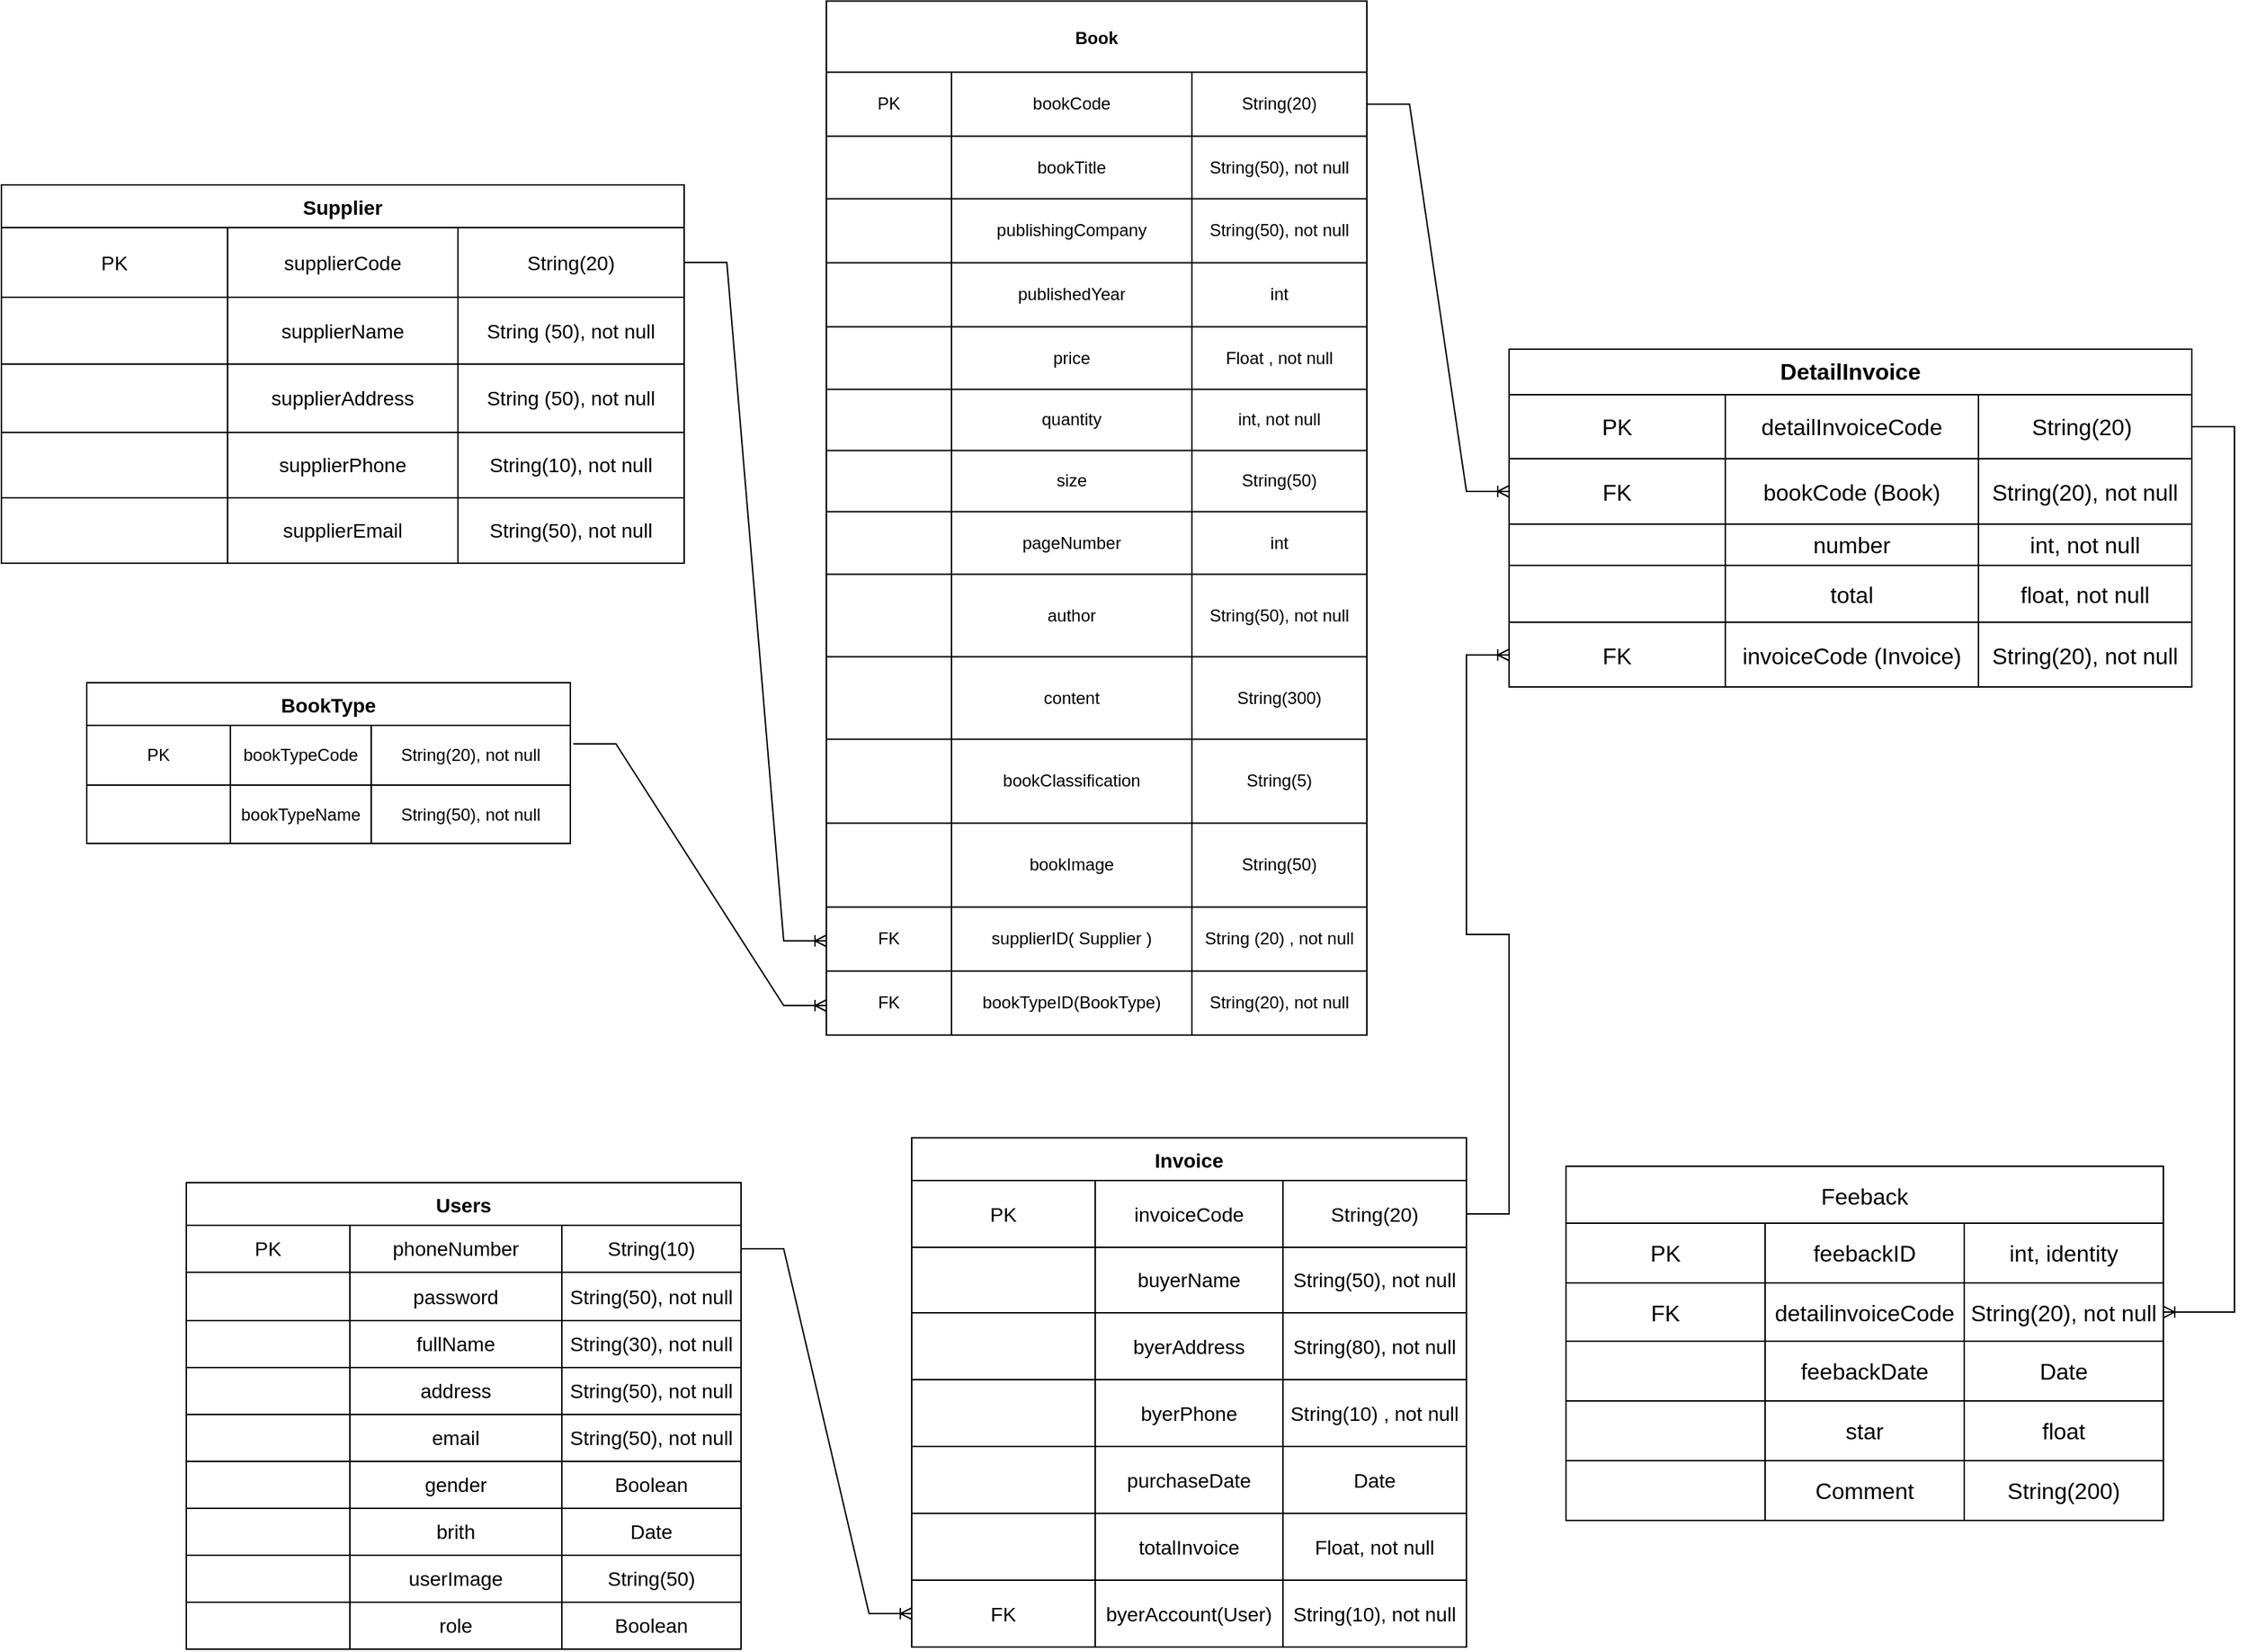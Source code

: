 <mxfile version="21.3.2" type="device">
  <diagram id="rk9eJAeBdI0ErP8pVXAK" name="Trang-1">
    <mxGraphModel dx="1225" dy="1663" grid="1" gridSize="10" guides="1" tooltips="1" connect="1" arrows="1" fold="1" page="1" pageScale="1" pageWidth="827" pageHeight="1169" math="0" shadow="0">
      <root>
        <mxCell id="0" />
        <mxCell id="1" parent="0" />
        <mxCell id="ym_EZhiNAujKMp94fOVU-46" value="BookType" style="shape=table;startSize=30;container=1;collapsible=0;childLayout=tableLayout;fontStyle=1;align=center;fontSize=14;" parent="1" vertex="1">
          <mxGeometry x="-100" y="160" width="340" height="113" as="geometry" />
        </mxCell>
        <mxCell id="ym_EZhiNAujKMp94fOVU-47" value="" style="shape=tableRow;horizontal=0;startSize=0;swimlaneHead=0;swimlaneBody=0;top=0;left=0;bottom=0;right=0;collapsible=0;dropTarget=0;fillColor=none;points=[[0,0.5],[1,0.5]];portConstraint=eastwest;fontSize=14;" parent="ym_EZhiNAujKMp94fOVU-46" vertex="1">
          <mxGeometry y="30" width="340" height="42" as="geometry" />
        </mxCell>
        <mxCell id="ym_EZhiNAujKMp94fOVU-48" value="PK" style="shape=partialRectangle;html=1;whiteSpace=wrap;connectable=0;fillColor=none;top=0;left=0;bottom=0;right=0;overflow=hidden;" parent="ym_EZhiNAujKMp94fOVU-47" vertex="1">
          <mxGeometry width="101" height="42" as="geometry">
            <mxRectangle width="101" height="42" as="alternateBounds" />
          </mxGeometry>
        </mxCell>
        <mxCell id="ym_EZhiNAujKMp94fOVU-49" value="bookTypeCode" style="shape=partialRectangle;html=1;whiteSpace=wrap;connectable=0;fillColor=none;top=0;left=0;bottom=0;right=0;overflow=hidden;" parent="ym_EZhiNAujKMp94fOVU-47" vertex="1">
          <mxGeometry x="101" width="99" height="42" as="geometry">
            <mxRectangle width="99" height="42" as="alternateBounds" />
          </mxGeometry>
        </mxCell>
        <mxCell id="ym_EZhiNAujKMp94fOVU-50" value="String(20), not null" style="shape=partialRectangle;html=1;whiteSpace=wrap;connectable=0;fillColor=none;top=0;left=0;bottom=0;right=0;overflow=hidden;" parent="ym_EZhiNAujKMp94fOVU-47" vertex="1">
          <mxGeometry x="200" width="140" height="42" as="geometry">
            <mxRectangle width="140" height="42" as="alternateBounds" />
          </mxGeometry>
        </mxCell>
        <mxCell id="ym_EZhiNAujKMp94fOVU-51" value="" style="shape=tableRow;horizontal=0;startSize=0;swimlaneHead=0;swimlaneBody=0;top=0;left=0;bottom=0;right=0;collapsible=0;dropTarget=0;fillColor=none;points=[[0,0.5],[1,0.5]];portConstraint=eastwest;" parent="ym_EZhiNAujKMp94fOVU-46" vertex="1">
          <mxGeometry y="72" width="340" height="41" as="geometry" />
        </mxCell>
        <mxCell id="ym_EZhiNAujKMp94fOVU-52" value="" style="shape=partialRectangle;html=1;whiteSpace=wrap;connectable=0;fillColor=none;top=0;left=0;bottom=0;right=0;overflow=hidden;" parent="ym_EZhiNAujKMp94fOVU-51" vertex="1">
          <mxGeometry width="101" height="41" as="geometry">
            <mxRectangle width="101" height="41" as="alternateBounds" />
          </mxGeometry>
        </mxCell>
        <mxCell id="ym_EZhiNAujKMp94fOVU-53" value="bookTypeName" style="shape=partialRectangle;html=1;whiteSpace=wrap;connectable=0;fillColor=none;top=0;left=0;bottom=0;right=0;overflow=hidden;" parent="ym_EZhiNAujKMp94fOVU-51" vertex="1">
          <mxGeometry x="101" width="99" height="41" as="geometry">
            <mxRectangle width="99" height="41" as="alternateBounds" />
          </mxGeometry>
        </mxCell>
        <mxCell id="ym_EZhiNAujKMp94fOVU-54" value="String(50), not null" style="shape=partialRectangle;html=1;whiteSpace=wrap;connectable=0;fillColor=none;top=0;left=0;bottom=0;right=0;overflow=hidden;" parent="ym_EZhiNAujKMp94fOVU-51" vertex="1">
          <mxGeometry x="200" width="140" height="41" as="geometry">
            <mxRectangle width="140" height="41" as="alternateBounds" />
          </mxGeometry>
        </mxCell>
        <mxCell id="ym_EZhiNAujKMp94fOVU-101" value="Users" style="shape=table;startSize=30;container=1;collapsible=0;childLayout=tableLayout;fontStyle=1;align=center;fontSize=14;" parent="1" vertex="1">
          <mxGeometry x="-30" y="511.5" width="390" height="328" as="geometry" />
        </mxCell>
        <mxCell id="ym_EZhiNAujKMp94fOVU-102" value="" style="shape=tableRow;horizontal=0;startSize=0;swimlaneHead=0;swimlaneBody=0;top=0;left=0;bottom=0;right=0;collapsible=0;dropTarget=0;fillColor=none;points=[[0,0.5],[1,0.5]];portConstraint=eastwest;fontSize=14;" parent="ym_EZhiNAujKMp94fOVU-101" vertex="1">
          <mxGeometry y="30" width="390" height="33" as="geometry" />
        </mxCell>
        <mxCell id="ym_EZhiNAujKMp94fOVU-103" value="PK" style="shape=partialRectangle;html=1;whiteSpace=wrap;connectable=0;fillColor=none;top=0;left=0;bottom=0;right=0;overflow=hidden;fontSize=14;" parent="ym_EZhiNAujKMp94fOVU-102" vertex="1">
          <mxGeometry width="115" height="33" as="geometry">
            <mxRectangle width="115" height="33" as="alternateBounds" />
          </mxGeometry>
        </mxCell>
        <mxCell id="ym_EZhiNAujKMp94fOVU-104" value="phoneNumber" style="shape=partialRectangle;html=1;whiteSpace=wrap;connectable=0;fillColor=none;top=0;left=0;bottom=0;right=0;overflow=hidden;fontSize=14;" parent="ym_EZhiNAujKMp94fOVU-102" vertex="1">
          <mxGeometry x="115" width="149" height="33" as="geometry">
            <mxRectangle width="149" height="33" as="alternateBounds" />
          </mxGeometry>
        </mxCell>
        <mxCell id="ym_EZhiNAujKMp94fOVU-105" value="String(10)" style="shape=partialRectangle;html=1;whiteSpace=wrap;connectable=0;fillColor=none;top=0;left=0;bottom=0;right=0;overflow=hidden;fontSize=14;" parent="ym_EZhiNAujKMp94fOVU-102" vertex="1">
          <mxGeometry x="264" width="126" height="33" as="geometry">
            <mxRectangle width="126" height="33" as="alternateBounds" />
          </mxGeometry>
        </mxCell>
        <mxCell id="ym_EZhiNAujKMp94fOVU-106" value="" style="shape=tableRow;horizontal=0;startSize=0;swimlaneHead=0;swimlaneBody=0;top=0;left=0;bottom=0;right=0;collapsible=0;dropTarget=0;fillColor=none;points=[[0,0.5],[1,0.5]];portConstraint=eastwest;fontSize=14;" parent="ym_EZhiNAujKMp94fOVU-101" vertex="1">
          <mxGeometry y="63" width="390" height="34" as="geometry" />
        </mxCell>
        <mxCell id="ym_EZhiNAujKMp94fOVU-107" value="" style="shape=partialRectangle;html=1;whiteSpace=wrap;connectable=0;fillColor=none;top=0;left=0;bottom=0;right=0;overflow=hidden;fontSize=14;" parent="ym_EZhiNAujKMp94fOVU-106" vertex="1">
          <mxGeometry width="115" height="34" as="geometry">
            <mxRectangle width="115" height="34" as="alternateBounds" />
          </mxGeometry>
        </mxCell>
        <mxCell id="ym_EZhiNAujKMp94fOVU-108" value="password" style="shape=partialRectangle;html=1;whiteSpace=wrap;connectable=0;fillColor=none;top=0;left=0;bottom=0;right=0;overflow=hidden;fontSize=14;" parent="ym_EZhiNAujKMp94fOVU-106" vertex="1">
          <mxGeometry x="115" width="149" height="34" as="geometry">
            <mxRectangle width="149" height="34" as="alternateBounds" />
          </mxGeometry>
        </mxCell>
        <mxCell id="ym_EZhiNAujKMp94fOVU-109" value="String(50), not null" style="shape=partialRectangle;html=1;whiteSpace=wrap;connectable=0;fillColor=none;top=0;left=0;bottom=0;right=0;overflow=hidden;fontSize=14;" parent="ym_EZhiNAujKMp94fOVU-106" vertex="1">
          <mxGeometry x="264" width="126" height="34" as="geometry">
            <mxRectangle width="126" height="34" as="alternateBounds" />
          </mxGeometry>
        </mxCell>
        <mxCell id="ym_EZhiNAujKMp94fOVU-110" value="" style="shape=tableRow;horizontal=0;startSize=0;swimlaneHead=0;swimlaneBody=0;top=0;left=0;bottom=0;right=0;collapsible=0;dropTarget=0;fillColor=none;points=[[0,0.5],[1,0.5]];portConstraint=eastwest;fontSize=14;" parent="ym_EZhiNAujKMp94fOVU-101" vertex="1">
          <mxGeometry y="97" width="390" height="33" as="geometry" />
        </mxCell>
        <mxCell id="ym_EZhiNAujKMp94fOVU-111" value="" style="shape=partialRectangle;html=1;whiteSpace=wrap;connectable=0;fillColor=none;top=0;left=0;bottom=0;right=0;overflow=hidden;fontSize=14;" parent="ym_EZhiNAujKMp94fOVU-110" vertex="1">
          <mxGeometry width="115" height="33" as="geometry">
            <mxRectangle width="115" height="33" as="alternateBounds" />
          </mxGeometry>
        </mxCell>
        <mxCell id="ym_EZhiNAujKMp94fOVU-112" value="fullName" style="shape=partialRectangle;html=1;whiteSpace=wrap;connectable=0;fillColor=none;top=0;left=0;bottom=0;right=0;overflow=hidden;fontSize=14;" parent="ym_EZhiNAujKMp94fOVU-110" vertex="1">
          <mxGeometry x="115" width="149" height="33" as="geometry">
            <mxRectangle width="149" height="33" as="alternateBounds" />
          </mxGeometry>
        </mxCell>
        <mxCell id="ym_EZhiNAujKMp94fOVU-113" value="String(30), not null" style="shape=partialRectangle;html=1;whiteSpace=wrap;connectable=0;fillColor=none;top=0;left=0;bottom=0;right=0;overflow=hidden;fontSize=14;" parent="ym_EZhiNAujKMp94fOVU-110" vertex="1">
          <mxGeometry x="264" width="126" height="33" as="geometry">
            <mxRectangle width="126" height="33" as="alternateBounds" />
          </mxGeometry>
        </mxCell>
        <mxCell id="ym_EZhiNAujKMp94fOVU-114" value="" style="shape=tableRow;horizontal=0;startSize=0;swimlaneHead=0;swimlaneBody=0;top=0;left=0;bottom=0;right=0;collapsible=0;dropTarget=0;fillColor=none;points=[[0,0.5],[1,0.5]];portConstraint=eastwest;fontSize=14;" parent="ym_EZhiNAujKMp94fOVU-101" vertex="1">
          <mxGeometry y="130" width="390" height="33" as="geometry" />
        </mxCell>
        <mxCell id="ym_EZhiNAujKMp94fOVU-115" value="" style="shape=partialRectangle;html=1;whiteSpace=wrap;connectable=0;fillColor=none;top=0;left=0;bottom=0;right=0;overflow=hidden;fontSize=14;" parent="ym_EZhiNAujKMp94fOVU-114" vertex="1">
          <mxGeometry width="115" height="33" as="geometry">
            <mxRectangle width="115" height="33" as="alternateBounds" />
          </mxGeometry>
        </mxCell>
        <mxCell id="ym_EZhiNAujKMp94fOVU-116" value="address" style="shape=partialRectangle;html=1;whiteSpace=wrap;connectable=0;fillColor=none;top=0;left=0;bottom=0;right=0;overflow=hidden;fontSize=14;" parent="ym_EZhiNAujKMp94fOVU-114" vertex="1">
          <mxGeometry x="115" width="149" height="33" as="geometry">
            <mxRectangle width="149" height="33" as="alternateBounds" />
          </mxGeometry>
        </mxCell>
        <mxCell id="ym_EZhiNAujKMp94fOVU-117" value="String(50), not null" style="shape=partialRectangle;html=1;whiteSpace=wrap;connectable=0;fillColor=none;top=0;left=0;bottom=0;right=0;overflow=hidden;fontSize=14;" parent="ym_EZhiNAujKMp94fOVU-114" vertex="1">
          <mxGeometry x="264" width="126" height="33" as="geometry">
            <mxRectangle width="126" height="33" as="alternateBounds" />
          </mxGeometry>
        </mxCell>
        <mxCell id="ym_EZhiNAujKMp94fOVU-118" value="" style="shape=tableRow;horizontal=0;startSize=0;swimlaneHead=0;swimlaneBody=0;top=0;left=0;bottom=0;right=0;collapsible=0;dropTarget=0;fillColor=none;points=[[0,0.5],[1,0.5]];portConstraint=eastwest;fontSize=14;" parent="ym_EZhiNAujKMp94fOVU-101" vertex="1">
          <mxGeometry y="163" width="390" height="33" as="geometry" />
        </mxCell>
        <mxCell id="ym_EZhiNAujKMp94fOVU-119" value="" style="shape=partialRectangle;html=1;whiteSpace=wrap;connectable=0;fillColor=none;top=0;left=0;bottom=0;right=0;overflow=hidden;fontSize=14;" parent="ym_EZhiNAujKMp94fOVU-118" vertex="1">
          <mxGeometry width="115" height="33" as="geometry">
            <mxRectangle width="115" height="33" as="alternateBounds" />
          </mxGeometry>
        </mxCell>
        <mxCell id="ym_EZhiNAujKMp94fOVU-120" value="email" style="shape=partialRectangle;html=1;whiteSpace=wrap;connectable=0;fillColor=none;top=0;left=0;bottom=0;right=0;overflow=hidden;fontSize=14;" parent="ym_EZhiNAujKMp94fOVU-118" vertex="1">
          <mxGeometry x="115" width="149" height="33" as="geometry">
            <mxRectangle width="149" height="33" as="alternateBounds" />
          </mxGeometry>
        </mxCell>
        <mxCell id="ym_EZhiNAujKMp94fOVU-121" value="String(50), not null" style="shape=partialRectangle;html=1;whiteSpace=wrap;connectable=0;fillColor=none;top=0;left=0;bottom=0;right=0;overflow=hidden;fontSize=14;" parent="ym_EZhiNAujKMp94fOVU-118" vertex="1">
          <mxGeometry x="264" width="126" height="33" as="geometry">
            <mxRectangle width="126" height="33" as="alternateBounds" />
          </mxGeometry>
        </mxCell>
        <mxCell id="ym_EZhiNAujKMp94fOVU-122" value="" style="shape=tableRow;horizontal=0;startSize=0;swimlaneHead=0;swimlaneBody=0;top=0;left=0;bottom=0;right=0;collapsible=0;dropTarget=0;fillColor=none;points=[[0,0.5],[1,0.5]];portConstraint=eastwest;fontSize=14;" parent="ym_EZhiNAujKMp94fOVU-101" vertex="1">
          <mxGeometry y="196" width="390" height="33" as="geometry" />
        </mxCell>
        <mxCell id="ym_EZhiNAujKMp94fOVU-123" value="" style="shape=partialRectangle;html=1;whiteSpace=wrap;connectable=0;fillColor=none;top=0;left=0;bottom=0;right=0;overflow=hidden;fontSize=14;" parent="ym_EZhiNAujKMp94fOVU-122" vertex="1">
          <mxGeometry width="115" height="33" as="geometry">
            <mxRectangle width="115" height="33" as="alternateBounds" />
          </mxGeometry>
        </mxCell>
        <mxCell id="ym_EZhiNAujKMp94fOVU-124" value="gender" style="shape=partialRectangle;html=1;whiteSpace=wrap;connectable=0;fillColor=none;top=0;left=0;bottom=0;right=0;overflow=hidden;fontSize=14;" parent="ym_EZhiNAujKMp94fOVU-122" vertex="1">
          <mxGeometry x="115" width="149" height="33" as="geometry">
            <mxRectangle width="149" height="33" as="alternateBounds" />
          </mxGeometry>
        </mxCell>
        <mxCell id="ym_EZhiNAujKMp94fOVU-125" value="Boolean" style="shape=partialRectangle;html=1;whiteSpace=wrap;connectable=0;fillColor=none;top=0;left=0;bottom=0;right=0;overflow=hidden;fontSize=14;" parent="ym_EZhiNAujKMp94fOVU-122" vertex="1">
          <mxGeometry x="264" width="126" height="33" as="geometry">
            <mxRectangle width="126" height="33" as="alternateBounds" />
          </mxGeometry>
        </mxCell>
        <mxCell id="ym_EZhiNAujKMp94fOVU-126" value="" style="shape=tableRow;horizontal=0;startSize=0;swimlaneHead=0;swimlaneBody=0;top=0;left=0;bottom=0;right=0;collapsible=0;dropTarget=0;fillColor=none;points=[[0,0.5],[1,0.5]];portConstraint=eastwest;fontSize=14;" parent="ym_EZhiNAujKMp94fOVU-101" vertex="1">
          <mxGeometry y="229" width="390" height="33" as="geometry" />
        </mxCell>
        <mxCell id="ym_EZhiNAujKMp94fOVU-127" value="" style="shape=partialRectangle;html=1;whiteSpace=wrap;connectable=0;fillColor=none;top=0;left=0;bottom=0;right=0;overflow=hidden;fontSize=14;" parent="ym_EZhiNAujKMp94fOVU-126" vertex="1">
          <mxGeometry width="115" height="33" as="geometry">
            <mxRectangle width="115" height="33" as="alternateBounds" />
          </mxGeometry>
        </mxCell>
        <mxCell id="ym_EZhiNAujKMp94fOVU-128" value="brith" style="shape=partialRectangle;html=1;whiteSpace=wrap;connectable=0;fillColor=none;top=0;left=0;bottom=0;right=0;overflow=hidden;fontSize=14;" parent="ym_EZhiNAujKMp94fOVU-126" vertex="1">
          <mxGeometry x="115" width="149" height="33" as="geometry">
            <mxRectangle width="149" height="33" as="alternateBounds" />
          </mxGeometry>
        </mxCell>
        <mxCell id="ym_EZhiNAujKMp94fOVU-129" value="Date" style="shape=partialRectangle;html=1;whiteSpace=wrap;connectable=0;fillColor=none;top=0;left=0;bottom=0;right=0;overflow=hidden;fontSize=14;" parent="ym_EZhiNAujKMp94fOVU-126" vertex="1">
          <mxGeometry x="264" width="126" height="33" as="geometry">
            <mxRectangle width="126" height="33" as="alternateBounds" />
          </mxGeometry>
        </mxCell>
        <mxCell id="hFTrdfUHsSbFwKJxQTwk-9" value="" style="shape=tableRow;horizontal=0;startSize=0;swimlaneHead=0;swimlaneBody=0;top=0;left=0;bottom=0;right=0;collapsible=0;dropTarget=0;fillColor=none;points=[[0,0.5],[1,0.5]];portConstraint=eastwest;fontSize=14;" vertex="1" parent="ym_EZhiNAujKMp94fOVU-101">
          <mxGeometry y="262" width="390" height="33" as="geometry" />
        </mxCell>
        <mxCell id="hFTrdfUHsSbFwKJxQTwk-10" value="" style="shape=partialRectangle;html=1;whiteSpace=wrap;connectable=0;fillColor=none;top=0;left=0;bottom=0;right=0;overflow=hidden;fontSize=14;" vertex="1" parent="hFTrdfUHsSbFwKJxQTwk-9">
          <mxGeometry width="115" height="33" as="geometry">
            <mxRectangle width="115" height="33" as="alternateBounds" />
          </mxGeometry>
        </mxCell>
        <mxCell id="hFTrdfUHsSbFwKJxQTwk-11" value="userImage" style="shape=partialRectangle;html=1;whiteSpace=wrap;connectable=0;fillColor=none;top=0;left=0;bottom=0;right=0;overflow=hidden;fontSize=14;" vertex="1" parent="hFTrdfUHsSbFwKJxQTwk-9">
          <mxGeometry x="115" width="149" height="33" as="geometry">
            <mxRectangle width="149" height="33" as="alternateBounds" />
          </mxGeometry>
        </mxCell>
        <mxCell id="hFTrdfUHsSbFwKJxQTwk-12" value="String(50)" style="shape=partialRectangle;html=1;whiteSpace=wrap;connectable=0;fillColor=none;top=0;left=0;bottom=0;right=0;overflow=hidden;fontSize=14;" vertex="1" parent="hFTrdfUHsSbFwKJxQTwk-9">
          <mxGeometry x="264" width="126" height="33" as="geometry">
            <mxRectangle width="126" height="33" as="alternateBounds" />
          </mxGeometry>
        </mxCell>
        <mxCell id="U70l3XuL7AxJlGlsmsLu-192" value="" style="shape=tableRow;horizontal=0;startSize=0;swimlaneHead=0;swimlaneBody=0;top=0;left=0;bottom=0;right=0;collapsible=0;dropTarget=0;fillColor=none;points=[[0,0.5],[1,0.5]];portConstraint=eastwest;fontSize=14;" parent="ym_EZhiNAujKMp94fOVU-101" vertex="1">
          <mxGeometry y="295" width="390" height="33" as="geometry" />
        </mxCell>
        <mxCell id="U70l3XuL7AxJlGlsmsLu-193" value="" style="shape=partialRectangle;html=1;whiteSpace=wrap;connectable=0;fillColor=none;top=0;left=0;bottom=0;right=0;overflow=hidden;fontSize=14;" parent="U70l3XuL7AxJlGlsmsLu-192" vertex="1">
          <mxGeometry width="115" height="33" as="geometry">
            <mxRectangle width="115" height="33" as="alternateBounds" />
          </mxGeometry>
        </mxCell>
        <mxCell id="U70l3XuL7AxJlGlsmsLu-194" value="role" style="shape=partialRectangle;html=1;whiteSpace=wrap;connectable=0;fillColor=none;top=0;left=0;bottom=0;right=0;overflow=hidden;fontSize=14;" parent="U70l3XuL7AxJlGlsmsLu-192" vertex="1">
          <mxGeometry x="115" width="149" height="33" as="geometry">
            <mxRectangle width="149" height="33" as="alternateBounds" />
          </mxGeometry>
        </mxCell>
        <mxCell id="U70l3XuL7AxJlGlsmsLu-195" value="Boolean" style="shape=partialRectangle;html=1;whiteSpace=wrap;connectable=0;fillColor=none;top=0;left=0;bottom=0;right=0;overflow=hidden;fontSize=14;" parent="U70l3XuL7AxJlGlsmsLu-192" vertex="1">
          <mxGeometry x="264" width="126" height="33" as="geometry">
            <mxRectangle width="126" height="33" as="alternateBounds" />
          </mxGeometry>
        </mxCell>
        <mxCell id="ym_EZhiNAujKMp94fOVU-130" value="Invoice" style="shape=table;startSize=30;container=1;collapsible=0;childLayout=tableLayout;fontStyle=1;align=center;fontSize=14;" parent="1" vertex="1">
          <mxGeometry x="480" y="480" width="390" height="358" as="geometry" />
        </mxCell>
        <mxCell id="ym_EZhiNAujKMp94fOVU-131" value="" style="shape=tableRow;horizontal=0;startSize=0;swimlaneHead=0;swimlaneBody=0;top=0;left=0;bottom=0;right=0;collapsible=0;dropTarget=0;fillColor=none;points=[[0,0.5],[1,0.5]];portConstraint=eastwest;fontSize=14;" parent="ym_EZhiNAujKMp94fOVU-130" vertex="1">
          <mxGeometry y="30" width="390" height="47" as="geometry" />
        </mxCell>
        <mxCell id="ym_EZhiNAujKMp94fOVU-132" value="PK" style="shape=partialRectangle;html=1;whiteSpace=wrap;connectable=0;fillColor=none;top=0;left=0;bottom=0;right=0;overflow=hidden;fontSize=14;" parent="ym_EZhiNAujKMp94fOVU-131" vertex="1">
          <mxGeometry width="129" height="47" as="geometry">
            <mxRectangle width="129" height="47" as="alternateBounds" />
          </mxGeometry>
        </mxCell>
        <mxCell id="ym_EZhiNAujKMp94fOVU-133" value="invoiceCode" style="shape=partialRectangle;html=1;whiteSpace=wrap;connectable=0;fillColor=none;top=0;left=0;bottom=0;right=0;overflow=hidden;fontSize=14;" parent="ym_EZhiNAujKMp94fOVU-131" vertex="1">
          <mxGeometry x="129" width="132" height="47" as="geometry">
            <mxRectangle width="132" height="47" as="alternateBounds" />
          </mxGeometry>
        </mxCell>
        <mxCell id="ym_EZhiNAujKMp94fOVU-134" value="String(20)" style="shape=partialRectangle;html=1;whiteSpace=wrap;connectable=0;fillColor=none;top=0;left=0;bottom=0;right=0;overflow=hidden;fontSize=14;" parent="ym_EZhiNAujKMp94fOVU-131" vertex="1">
          <mxGeometry x="261" width="129" height="47" as="geometry">
            <mxRectangle width="129" height="47" as="alternateBounds" />
          </mxGeometry>
        </mxCell>
        <mxCell id="ym_EZhiNAujKMp94fOVU-135" value="" style="shape=tableRow;horizontal=0;startSize=0;swimlaneHead=0;swimlaneBody=0;top=0;left=0;bottom=0;right=0;collapsible=0;dropTarget=0;fillColor=none;points=[[0,0.5],[1,0.5]];portConstraint=eastwest;fontSize=14;" parent="ym_EZhiNAujKMp94fOVU-130" vertex="1">
          <mxGeometry y="77" width="390" height="46" as="geometry" />
        </mxCell>
        <mxCell id="ym_EZhiNAujKMp94fOVU-136" value="" style="shape=partialRectangle;html=1;whiteSpace=wrap;connectable=0;fillColor=none;top=0;left=0;bottom=0;right=0;overflow=hidden;fontSize=14;" parent="ym_EZhiNAujKMp94fOVU-135" vertex="1">
          <mxGeometry width="129" height="46" as="geometry">
            <mxRectangle width="129" height="46" as="alternateBounds" />
          </mxGeometry>
        </mxCell>
        <mxCell id="ym_EZhiNAujKMp94fOVU-137" value="buyerName" style="shape=partialRectangle;html=1;whiteSpace=wrap;connectable=0;fillColor=none;top=0;left=0;bottom=0;right=0;overflow=hidden;fontSize=14;" parent="ym_EZhiNAujKMp94fOVU-135" vertex="1">
          <mxGeometry x="129" width="132" height="46" as="geometry">
            <mxRectangle width="132" height="46" as="alternateBounds" />
          </mxGeometry>
        </mxCell>
        <mxCell id="ym_EZhiNAujKMp94fOVU-138" value="String(50), not null" style="shape=partialRectangle;html=1;whiteSpace=wrap;connectable=0;fillColor=none;top=0;left=0;bottom=0;right=0;overflow=hidden;fontSize=14;" parent="ym_EZhiNAujKMp94fOVU-135" vertex="1">
          <mxGeometry x="261" width="129" height="46" as="geometry">
            <mxRectangle width="129" height="46" as="alternateBounds" />
          </mxGeometry>
        </mxCell>
        <mxCell id="ym_EZhiNAujKMp94fOVU-139" value="" style="shape=tableRow;horizontal=0;startSize=0;swimlaneHead=0;swimlaneBody=0;top=0;left=0;bottom=0;right=0;collapsible=0;dropTarget=0;fillColor=none;points=[[0,0.5],[1,0.5]];portConstraint=eastwest;fontSize=14;" parent="ym_EZhiNAujKMp94fOVU-130" vertex="1">
          <mxGeometry y="123" width="390" height="47" as="geometry" />
        </mxCell>
        <mxCell id="ym_EZhiNAujKMp94fOVU-140" value="" style="shape=partialRectangle;html=1;whiteSpace=wrap;connectable=0;fillColor=none;top=0;left=0;bottom=0;right=0;overflow=hidden;fontSize=14;" parent="ym_EZhiNAujKMp94fOVU-139" vertex="1">
          <mxGeometry width="129" height="47" as="geometry">
            <mxRectangle width="129" height="47" as="alternateBounds" />
          </mxGeometry>
        </mxCell>
        <mxCell id="ym_EZhiNAujKMp94fOVU-141" value="byerAddress" style="shape=partialRectangle;html=1;whiteSpace=wrap;connectable=0;fillColor=none;top=0;left=0;bottom=0;right=0;overflow=hidden;fontSize=14;" parent="ym_EZhiNAujKMp94fOVU-139" vertex="1">
          <mxGeometry x="129" width="132" height="47" as="geometry">
            <mxRectangle width="132" height="47" as="alternateBounds" />
          </mxGeometry>
        </mxCell>
        <mxCell id="ym_EZhiNAujKMp94fOVU-142" value="String(80), not null" style="shape=partialRectangle;html=1;whiteSpace=wrap;connectable=0;fillColor=none;top=0;left=0;bottom=0;right=0;overflow=hidden;fontSize=14;" parent="ym_EZhiNAujKMp94fOVU-139" vertex="1">
          <mxGeometry x="261" width="129" height="47" as="geometry">
            <mxRectangle width="129" height="47" as="alternateBounds" />
          </mxGeometry>
        </mxCell>
        <mxCell id="ym_EZhiNAujKMp94fOVU-143" value="" style="shape=tableRow;horizontal=0;startSize=0;swimlaneHead=0;swimlaneBody=0;top=0;left=0;bottom=0;right=0;collapsible=0;dropTarget=0;fillColor=none;points=[[0,0.5],[1,0.5]];portConstraint=eastwest;fontSize=14;" parent="ym_EZhiNAujKMp94fOVU-130" vertex="1">
          <mxGeometry y="170" width="390" height="47" as="geometry" />
        </mxCell>
        <mxCell id="ym_EZhiNAujKMp94fOVU-144" value="" style="shape=partialRectangle;html=1;whiteSpace=wrap;connectable=0;fillColor=none;top=0;left=0;bottom=0;right=0;overflow=hidden;fontSize=14;" parent="ym_EZhiNAujKMp94fOVU-143" vertex="1">
          <mxGeometry width="129" height="47" as="geometry">
            <mxRectangle width="129" height="47" as="alternateBounds" />
          </mxGeometry>
        </mxCell>
        <mxCell id="ym_EZhiNAujKMp94fOVU-145" value="byerPhone" style="shape=partialRectangle;html=1;whiteSpace=wrap;connectable=0;fillColor=none;top=0;left=0;bottom=0;right=0;overflow=hidden;fontSize=14;" parent="ym_EZhiNAujKMp94fOVU-143" vertex="1">
          <mxGeometry x="129" width="132" height="47" as="geometry">
            <mxRectangle width="132" height="47" as="alternateBounds" />
          </mxGeometry>
        </mxCell>
        <mxCell id="ym_EZhiNAujKMp94fOVU-146" value="String(10) , not null" style="shape=partialRectangle;html=1;whiteSpace=wrap;connectable=0;fillColor=none;top=0;left=0;bottom=0;right=0;overflow=hidden;fontSize=14;" parent="ym_EZhiNAujKMp94fOVU-143" vertex="1">
          <mxGeometry x="261" width="129" height="47" as="geometry">
            <mxRectangle width="129" height="47" as="alternateBounds" />
          </mxGeometry>
        </mxCell>
        <mxCell id="RsCBuPSDGb5kWCUTWzqI-32" value="" style="shape=tableRow;horizontal=0;startSize=0;swimlaneHead=0;swimlaneBody=0;top=0;left=0;bottom=0;right=0;collapsible=0;dropTarget=0;fillColor=none;points=[[0,0.5],[1,0.5]];portConstraint=eastwest;fontSize=14;" parent="ym_EZhiNAujKMp94fOVU-130" vertex="1">
          <mxGeometry y="217" width="390" height="47" as="geometry" />
        </mxCell>
        <mxCell id="RsCBuPSDGb5kWCUTWzqI-33" value="" style="shape=partialRectangle;html=1;whiteSpace=wrap;connectable=0;fillColor=none;top=0;left=0;bottom=0;right=0;overflow=hidden;fontSize=14;" parent="RsCBuPSDGb5kWCUTWzqI-32" vertex="1">
          <mxGeometry width="129" height="47" as="geometry">
            <mxRectangle width="129" height="47" as="alternateBounds" />
          </mxGeometry>
        </mxCell>
        <mxCell id="RsCBuPSDGb5kWCUTWzqI-34" value="purchaseDate" style="shape=partialRectangle;html=1;whiteSpace=wrap;connectable=0;fillColor=none;top=0;left=0;bottom=0;right=0;overflow=hidden;fontSize=14;" parent="RsCBuPSDGb5kWCUTWzqI-32" vertex="1">
          <mxGeometry x="129" width="132" height="47" as="geometry">
            <mxRectangle width="132" height="47" as="alternateBounds" />
          </mxGeometry>
        </mxCell>
        <mxCell id="RsCBuPSDGb5kWCUTWzqI-35" value="Date" style="shape=partialRectangle;html=1;whiteSpace=wrap;connectable=0;fillColor=none;top=0;left=0;bottom=0;right=0;overflow=hidden;fontSize=14;" parent="RsCBuPSDGb5kWCUTWzqI-32" vertex="1">
          <mxGeometry x="261" width="129" height="47" as="geometry">
            <mxRectangle width="129" height="47" as="alternateBounds" />
          </mxGeometry>
        </mxCell>
        <mxCell id="ym_EZhiNAujKMp94fOVU-147" value="" style="shape=tableRow;horizontal=0;startSize=0;swimlaneHead=0;swimlaneBody=0;top=0;left=0;bottom=0;right=0;collapsible=0;dropTarget=0;fillColor=none;points=[[0,0.5],[1,0.5]];portConstraint=eastwest;fontSize=14;" parent="ym_EZhiNAujKMp94fOVU-130" vertex="1">
          <mxGeometry y="264" width="390" height="47" as="geometry" />
        </mxCell>
        <mxCell id="ym_EZhiNAujKMp94fOVU-148" value="" style="shape=partialRectangle;html=1;whiteSpace=wrap;connectable=0;fillColor=none;top=0;left=0;bottom=0;right=0;overflow=hidden;fontSize=14;" parent="ym_EZhiNAujKMp94fOVU-147" vertex="1">
          <mxGeometry width="129" height="47" as="geometry">
            <mxRectangle width="129" height="47" as="alternateBounds" />
          </mxGeometry>
        </mxCell>
        <mxCell id="ym_EZhiNAujKMp94fOVU-149" value="totalInvoice" style="shape=partialRectangle;html=1;whiteSpace=wrap;connectable=0;fillColor=none;top=0;left=0;bottom=0;right=0;overflow=hidden;fontSize=14;" parent="ym_EZhiNAujKMp94fOVU-147" vertex="1">
          <mxGeometry x="129" width="132" height="47" as="geometry">
            <mxRectangle width="132" height="47" as="alternateBounds" />
          </mxGeometry>
        </mxCell>
        <mxCell id="ym_EZhiNAujKMp94fOVU-150" value="Float, not null" style="shape=partialRectangle;html=1;whiteSpace=wrap;connectable=0;fillColor=none;top=0;left=0;bottom=0;right=0;overflow=hidden;fontSize=14;" parent="ym_EZhiNAujKMp94fOVU-147" vertex="1">
          <mxGeometry x="261" width="129" height="47" as="geometry">
            <mxRectangle width="129" height="47" as="alternateBounds" />
          </mxGeometry>
        </mxCell>
        <mxCell id="RsCBuPSDGb5kWCUTWzqI-58" value="" style="shape=tableRow;horizontal=0;startSize=0;swimlaneHead=0;swimlaneBody=0;top=0;left=0;bottom=0;right=0;collapsible=0;dropTarget=0;fillColor=none;points=[[0,0.5],[1,0.5]];portConstraint=eastwest;fontSize=14;" parent="ym_EZhiNAujKMp94fOVU-130" vertex="1">
          <mxGeometry y="311" width="390" height="47" as="geometry" />
        </mxCell>
        <mxCell id="RsCBuPSDGb5kWCUTWzqI-59" value="FK" style="shape=partialRectangle;html=1;whiteSpace=wrap;connectable=0;fillColor=none;top=0;left=0;bottom=0;right=0;overflow=hidden;fontSize=14;" parent="RsCBuPSDGb5kWCUTWzqI-58" vertex="1">
          <mxGeometry width="129" height="47" as="geometry">
            <mxRectangle width="129" height="47" as="alternateBounds" />
          </mxGeometry>
        </mxCell>
        <mxCell id="RsCBuPSDGb5kWCUTWzqI-60" value="byerAccount(User)" style="shape=partialRectangle;html=1;whiteSpace=wrap;connectable=0;fillColor=none;top=0;left=0;bottom=0;right=0;overflow=hidden;fontSize=14;" parent="RsCBuPSDGb5kWCUTWzqI-58" vertex="1">
          <mxGeometry x="129" width="132" height="47" as="geometry">
            <mxRectangle width="132" height="47" as="alternateBounds" />
          </mxGeometry>
        </mxCell>
        <mxCell id="RsCBuPSDGb5kWCUTWzqI-61" value="String(10), not null" style="shape=partialRectangle;html=1;whiteSpace=wrap;connectable=0;fillColor=none;top=0;left=0;bottom=0;right=0;overflow=hidden;fontSize=14;" parent="RsCBuPSDGb5kWCUTWzqI-58" vertex="1">
          <mxGeometry x="261" width="129" height="47" as="geometry">
            <mxRectangle width="129" height="47" as="alternateBounds" />
          </mxGeometry>
        </mxCell>
        <mxCell id="RsCBuPSDGb5kWCUTWzqI-1" value="Feeback" style="shape=table;startSize=40;container=1;collapsible=0;childLayout=tableLayout;strokeColor=default;fontSize=16;" parent="1" vertex="1">
          <mxGeometry x="940" y="500" width="420" height="249" as="geometry" />
        </mxCell>
        <mxCell id="RsCBuPSDGb5kWCUTWzqI-2" value="" style="shape=tableRow;horizontal=0;startSize=0;swimlaneHead=0;swimlaneBody=0;strokeColor=inherit;top=0;left=0;bottom=0;right=0;collapsible=0;dropTarget=0;fillColor=none;points=[[0,0.5],[1,0.5]];portConstraint=eastwest;fontSize=16;" parent="RsCBuPSDGb5kWCUTWzqI-1" vertex="1">
          <mxGeometry y="40" width="420" height="42" as="geometry" />
        </mxCell>
        <mxCell id="RsCBuPSDGb5kWCUTWzqI-3" value="PK" style="shape=partialRectangle;html=1;whiteSpace=wrap;connectable=0;strokeColor=inherit;overflow=hidden;fillColor=none;top=0;left=0;bottom=0;right=0;pointerEvents=1;fontSize=16;" parent="RsCBuPSDGb5kWCUTWzqI-2" vertex="1">
          <mxGeometry width="140" height="42" as="geometry">
            <mxRectangle width="140" height="42" as="alternateBounds" />
          </mxGeometry>
        </mxCell>
        <mxCell id="RsCBuPSDGb5kWCUTWzqI-4" value="feebackID" style="shape=partialRectangle;html=1;whiteSpace=wrap;connectable=0;strokeColor=inherit;overflow=hidden;fillColor=none;top=0;left=0;bottom=0;right=0;pointerEvents=1;fontSize=16;" parent="RsCBuPSDGb5kWCUTWzqI-2" vertex="1">
          <mxGeometry x="140" width="140" height="42" as="geometry">
            <mxRectangle width="140" height="42" as="alternateBounds" />
          </mxGeometry>
        </mxCell>
        <mxCell id="RsCBuPSDGb5kWCUTWzqI-5" value="int, identity" style="shape=partialRectangle;html=1;whiteSpace=wrap;connectable=0;strokeColor=inherit;overflow=hidden;fillColor=none;top=0;left=0;bottom=0;right=0;pointerEvents=1;fontSize=16;" parent="RsCBuPSDGb5kWCUTWzqI-2" vertex="1">
          <mxGeometry x="280" width="140" height="42" as="geometry">
            <mxRectangle width="140" height="42" as="alternateBounds" />
          </mxGeometry>
        </mxCell>
        <mxCell id="RsCBuPSDGb5kWCUTWzqI-6" value="" style="shape=tableRow;horizontal=0;startSize=0;swimlaneHead=0;swimlaneBody=0;strokeColor=inherit;top=0;left=0;bottom=0;right=0;collapsible=0;dropTarget=0;fillColor=none;points=[[0,0.5],[1,0.5]];portConstraint=eastwest;fontSize=16;" parent="RsCBuPSDGb5kWCUTWzqI-1" vertex="1">
          <mxGeometry y="82" width="420" height="41" as="geometry" />
        </mxCell>
        <mxCell id="RsCBuPSDGb5kWCUTWzqI-7" value="FK" style="shape=partialRectangle;html=1;whiteSpace=wrap;connectable=0;strokeColor=inherit;overflow=hidden;fillColor=none;top=0;left=0;bottom=0;right=0;pointerEvents=1;fontSize=16;" parent="RsCBuPSDGb5kWCUTWzqI-6" vertex="1">
          <mxGeometry width="140" height="41" as="geometry">
            <mxRectangle width="140" height="41" as="alternateBounds" />
          </mxGeometry>
        </mxCell>
        <mxCell id="RsCBuPSDGb5kWCUTWzqI-8" value="detailinvoiceCode" style="shape=partialRectangle;html=1;whiteSpace=wrap;connectable=0;strokeColor=inherit;overflow=hidden;fillColor=none;top=0;left=0;bottom=0;right=0;pointerEvents=1;fontSize=16;" parent="RsCBuPSDGb5kWCUTWzqI-6" vertex="1">
          <mxGeometry x="140" width="140" height="41" as="geometry">
            <mxRectangle width="140" height="41" as="alternateBounds" />
          </mxGeometry>
        </mxCell>
        <mxCell id="RsCBuPSDGb5kWCUTWzqI-9" value="String(20), not null" style="shape=partialRectangle;html=1;whiteSpace=wrap;connectable=0;strokeColor=inherit;overflow=hidden;fillColor=none;top=0;left=0;bottom=0;right=0;pointerEvents=1;fontSize=16;" parent="RsCBuPSDGb5kWCUTWzqI-6" vertex="1">
          <mxGeometry x="280" width="140" height="41" as="geometry">
            <mxRectangle width="140" height="41" as="alternateBounds" />
          </mxGeometry>
        </mxCell>
        <mxCell id="RsCBuPSDGb5kWCUTWzqI-44" value="" style="shape=tableRow;horizontal=0;startSize=0;swimlaneHead=0;swimlaneBody=0;strokeColor=inherit;top=0;left=0;bottom=0;right=0;collapsible=0;dropTarget=0;fillColor=none;points=[[0,0.5],[1,0.5]];portConstraint=eastwest;fontSize=16;" parent="RsCBuPSDGb5kWCUTWzqI-1" vertex="1">
          <mxGeometry y="123" width="420" height="42" as="geometry" />
        </mxCell>
        <mxCell id="RsCBuPSDGb5kWCUTWzqI-45" value="" style="shape=partialRectangle;html=1;whiteSpace=wrap;connectable=0;strokeColor=inherit;overflow=hidden;fillColor=none;top=0;left=0;bottom=0;right=0;pointerEvents=1;fontSize=16;" parent="RsCBuPSDGb5kWCUTWzqI-44" vertex="1">
          <mxGeometry width="140" height="42" as="geometry">
            <mxRectangle width="140" height="42" as="alternateBounds" />
          </mxGeometry>
        </mxCell>
        <mxCell id="RsCBuPSDGb5kWCUTWzqI-46" value="feebackDate" style="shape=partialRectangle;html=1;whiteSpace=wrap;connectable=0;strokeColor=inherit;overflow=hidden;fillColor=none;top=0;left=0;bottom=0;right=0;pointerEvents=1;fontSize=16;" parent="RsCBuPSDGb5kWCUTWzqI-44" vertex="1">
          <mxGeometry x="140" width="140" height="42" as="geometry">
            <mxRectangle width="140" height="42" as="alternateBounds" />
          </mxGeometry>
        </mxCell>
        <mxCell id="RsCBuPSDGb5kWCUTWzqI-47" value="Date" style="shape=partialRectangle;html=1;whiteSpace=wrap;connectable=0;strokeColor=inherit;overflow=hidden;fillColor=none;top=0;left=0;bottom=0;right=0;pointerEvents=1;fontSize=16;" parent="RsCBuPSDGb5kWCUTWzqI-44" vertex="1">
          <mxGeometry x="280" width="140" height="42" as="geometry">
            <mxRectangle width="140" height="42" as="alternateBounds" />
          </mxGeometry>
        </mxCell>
        <mxCell id="RsCBuPSDGb5kWCUTWzqI-48" value="" style="shape=tableRow;horizontal=0;startSize=0;swimlaneHead=0;swimlaneBody=0;strokeColor=inherit;top=0;left=0;bottom=0;right=0;collapsible=0;dropTarget=0;fillColor=none;points=[[0,0.5],[1,0.5]];portConstraint=eastwest;fontSize=16;" parent="RsCBuPSDGb5kWCUTWzqI-1" vertex="1">
          <mxGeometry y="165" width="420" height="42" as="geometry" />
        </mxCell>
        <mxCell id="RsCBuPSDGb5kWCUTWzqI-49" value="" style="shape=partialRectangle;html=1;whiteSpace=wrap;connectable=0;strokeColor=inherit;overflow=hidden;fillColor=none;top=0;left=0;bottom=0;right=0;pointerEvents=1;fontSize=16;" parent="RsCBuPSDGb5kWCUTWzqI-48" vertex="1">
          <mxGeometry width="140" height="42" as="geometry">
            <mxRectangle width="140" height="42" as="alternateBounds" />
          </mxGeometry>
        </mxCell>
        <mxCell id="RsCBuPSDGb5kWCUTWzqI-50" value="star" style="shape=partialRectangle;html=1;whiteSpace=wrap;connectable=0;strokeColor=inherit;overflow=hidden;fillColor=none;top=0;left=0;bottom=0;right=0;pointerEvents=1;fontSize=16;" parent="RsCBuPSDGb5kWCUTWzqI-48" vertex="1">
          <mxGeometry x="140" width="140" height="42" as="geometry">
            <mxRectangle width="140" height="42" as="alternateBounds" />
          </mxGeometry>
        </mxCell>
        <mxCell id="RsCBuPSDGb5kWCUTWzqI-51" value="float" style="shape=partialRectangle;html=1;whiteSpace=wrap;connectable=0;strokeColor=inherit;overflow=hidden;fillColor=none;top=0;left=0;bottom=0;right=0;pointerEvents=1;fontSize=16;" parent="RsCBuPSDGb5kWCUTWzqI-48" vertex="1">
          <mxGeometry x="280" width="140" height="42" as="geometry">
            <mxRectangle width="140" height="42" as="alternateBounds" />
          </mxGeometry>
        </mxCell>
        <mxCell id="RsCBuPSDGb5kWCUTWzqI-52" value="" style="shape=tableRow;horizontal=0;startSize=0;swimlaneHead=0;swimlaneBody=0;strokeColor=inherit;top=0;left=0;bottom=0;right=0;collapsible=0;dropTarget=0;fillColor=none;points=[[0,0.5],[1,0.5]];portConstraint=eastwest;fontSize=16;" parent="RsCBuPSDGb5kWCUTWzqI-1" vertex="1">
          <mxGeometry y="207" width="420" height="42" as="geometry" />
        </mxCell>
        <mxCell id="RsCBuPSDGb5kWCUTWzqI-53" value="" style="shape=partialRectangle;html=1;whiteSpace=wrap;connectable=0;strokeColor=inherit;overflow=hidden;fillColor=none;top=0;left=0;bottom=0;right=0;pointerEvents=1;fontSize=16;" parent="RsCBuPSDGb5kWCUTWzqI-52" vertex="1">
          <mxGeometry width="140" height="42" as="geometry">
            <mxRectangle width="140" height="42" as="alternateBounds" />
          </mxGeometry>
        </mxCell>
        <mxCell id="RsCBuPSDGb5kWCUTWzqI-54" value="Comment" style="shape=partialRectangle;html=1;whiteSpace=wrap;connectable=0;strokeColor=inherit;overflow=hidden;fillColor=none;top=0;left=0;bottom=0;right=0;pointerEvents=1;fontSize=16;" parent="RsCBuPSDGb5kWCUTWzqI-52" vertex="1">
          <mxGeometry x="140" width="140" height="42" as="geometry">
            <mxRectangle width="140" height="42" as="alternateBounds" />
          </mxGeometry>
        </mxCell>
        <mxCell id="RsCBuPSDGb5kWCUTWzqI-55" value="String(200)" style="shape=partialRectangle;html=1;whiteSpace=wrap;connectable=0;strokeColor=inherit;overflow=hidden;fillColor=none;top=0;left=0;bottom=0;right=0;pointerEvents=1;fontSize=16;" parent="RsCBuPSDGb5kWCUTWzqI-52" vertex="1">
          <mxGeometry x="280" width="140" height="42" as="geometry">
            <mxRectangle width="140" height="42" as="alternateBounds" />
          </mxGeometry>
        </mxCell>
        <mxCell id="RsCBuPSDGb5kWCUTWzqI-14" value="DetailInvoice" style="shape=table;startSize=32;container=1;collapsible=0;childLayout=tableLayout;strokeColor=default;fontSize=16;labelBackgroundColor=#FFFFFF;fontStyle=1;spacingBottom=3;" parent="1" vertex="1">
          <mxGeometry x="900" y="-74.5" width="480" height="237.5" as="geometry" />
        </mxCell>
        <mxCell id="RsCBuPSDGb5kWCUTWzqI-15" value="" style="shape=tableRow;horizontal=0;startSize=0;swimlaneHead=0;swimlaneBody=0;strokeColor=inherit;top=0;left=0;bottom=0;right=0;collapsible=0;dropTarget=0;fillColor=none;points=[[0,0.5],[1,0.5]];portConstraint=eastwest;fontSize=16;" parent="RsCBuPSDGb5kWCUTWzqI-14" vertex="1">
          <mxGeometry y="32" width="480" height="45" as="geometry" />
        </mxCell>
        <mxCell id="RsCBuPSDGb5kWCUTWzqI-16" value="PK" style="shape=partialRectangle;html=1;whiteSpace=wrap;connectable=0;strokeColor=inherit;overflow=hidden;fillColor=none;top=0;left=0;bottom=0;right=0;pointerEvents=1;fontSize=16;" parent="RsCBuPSDGb5kWCUTWzqI-15" vertex="1">
          <mxGeometry width="152" height="45" as="geometry">
            <mxRectangle width="152" height="45" as="alternateBounds" />
          </mxGeometry>
        </mxCell>
        <mxCell id="RsCBuPSDGb5kWCUTWzqI-17" value="detailInvoiceCode" style="shape=partialRectangle;html=1;whiteSpace=wrap;connectable=0;strokeColor=inherit;overflow=hidden;fillColor=none;top=0;left=0;bottom=0;right=0;pointerEvents=1;fontSize=16;" parent="RsCBuPSDGb5kWCUTWzqI-15" vertex="1">
          <mxGeometry x="152" width="178" height="45" as="geometry">
            <mxRectangle width="178" height="45" as="alternateBounds" />
          </mxGeometry>
        </mxCell>
        <mxCell id="RsCBuPSDGb5kWCUTWzqI-18" value="String(20)&amp;nbsp;" style="shape=partialRectangle;html=1;whiteSpace=wrap;connectable=0;strokeColor=inherit;overflow=hidden;fillColor=none;top=0;left=0;bottom=0;right=0;pointerEvents=1;fontSize=16;" parent="RsCBuPSDGb5kWCUTWzqI-15" vertex="1">
          <mxGeometry x="330" width="150" height="45" as="geometry">
            <mxRectangle width="150" height="45" as="alternateBounds" />
          </mxGeometry>
        </mxCell>
        <mxCell id="RsCBuPSDGb5kWCUTWzqI-19" value="" style="shape=tableRow;horizontal=0;startSize=0;swimlaneHead=0;swimlaneBody=0;strokeColor=inherit;top=0;left=0;bottom=0;right=0;collapsible=0;dropTarget=0;fillColor=none;points=[[0,0.5],[1,0.5]];portConstraint=eastwest;fontSize=16;" parent="RsCBuPSDGb5kWCUTWzqI-14" vertex="1">
          <mxGeometry y="77" width="480" height="46" as="geometry" />
        </mxCell>
        <mxCell id="RsCBuPSDGb5kWCUTWzqI-20" value="FK" style="shape=partialRectangle;html=1;whiteSpace=wrap;connectable=0;strokeColor=inherit;overflow=hidden;fillColor=none;top=0;left=0;bottom=0;right=0;pointerEvents=1;fontSize=16;" parent="RsCBuPSDGb5kWCUTWzqI-19" vertex="1">
          <mxGeometry width="152" height="46" as="geometry">
            <mxRectangle width="152" height="46" as="alternateBounds" />
          </mxGeometry>
        </mxCell>
        <mxCell id="RsCBuPSDGb5kWCUTWzqI-21" value="bookCode (Book)" style="shape=partialRectangle;html=1;whiteSpace=wrap;connectable=0;strokeColor=inherit;overflow=hidden;fillColor=none;top=0;left=0;bottom=0;right=0;pointerEvents=1;fontSize=16;" parent="RsCBuPSDGb5kWCUTWzqI-19" vertex="1">
          <mxGeometry x="152" width="178" height="46" as="geometry">
            <mxRectangle width="178" height="46" as="alternateBounds" />
          </mxGeometry>
        </mxCell>
        <mxCell id="RsCBuPSDGb5kWCUTWzqI-22" value="String(20), not null" style="shape=partialRectangle;html=1;whiteSpace=wrap;connectable=0;strokeColor=inherit;overflow=hidden;fillColor=none;top=0;left=0;bottom=0;right=0;pointerEvents=1;fontSize=16;" parent="RsCBuPSDGb5kWCUTWzqI-19" vertex="1">
          <mxGeometry x="330" width="150" height="46" as="geometry">
            <mxRectangle width="150" height="46" as="alternateBounds" />
          </mxGeometry>
        </mxCell>
        <mxCell id="RsCBuPSDGb5kWCUTWzqI-23" value="" style="shape=tableRow;horizontal=0;startSize=0;swimlaneHead=0;swimlaneBody=0;strokeColor=inherit;top=0;left=0;bottom=0;right=0;collapsible=0;dropTarget=0;fillColor=none;points=[[0,0.5],[1,0.5]];portConstraint=eastwest;fontSize=16;" parent="RsCBuPSDGb5kWCUTWzqI-14" vertex="1">
          <mxGeometry y="123" width="480" height="29" as="geometry" />
        </mxCell>
        <mxCell id="RsCBuPSDGb5kWCUTWzqI-24" value="" style="shape=partialRectangle;html=1;whiteSpace=wrap;connectable=0;strokeColor=inherit;overflow=hidden;fillColor=none;top=0;left=0;bottom=0;right=0;pointerEvents=1;fontSize=16;" parent="RsCBuPSDGb5kWCUTWzqI-23" vertex="1">
          <mxGeometry width="152" height="29" as="geometry">
            <mxRectangle width="152" height="29" as="alternateBounds" />
          </mxGeometry>
        </mxCell>
        <mxCell id="RsCBuPSDGb5kWCUTWzqI-25" value="number" style="shape=partialRectangle;html=1;whiteSpace=wrap;connectable=0;strokeColor=inherit;overflow=hidden;fillColor=none;top=0;left=0;bottom=0;right=0;pointerEvents=1;fontSize=16;" parent="RsCBuPSDGb5kWCUTWzqI-23" vertex="1">
          <mxGeometry x="152" width="178" height="29" as="geometry">
            <mxRectangle width="178" height="29" as="alternateBounds" />
          </mxGeometry>
        </mxCell>
        <mxCell id="RsCBuPSDGb5kWCUTWzqI-26" value="int, not null" style="shape=partialRectangle;html=1;whiteSpace=wrap;connectable=0;strokeColor=inherit;overflow=hidden;fillColor=none;top=0;left=0;bottom=0;right=0;pointerEvents=1;fontSize=16;" parent="RsCBuPSDGb5kWCUTWzqI-23" vertex="1">
          <mxGeometry x="330" width="150" height="29" as="geometry">
            <mxRectangle width="150" height="29" as="alternateBounds" />
          </mxGeometry>
        </mxCell>
        <mxCell id="RsCBuPSDGb5kWCUTWzqI-28" value="" style="shape=tableRow;horizontal=0;startSize=0;swimlaneHead=0;swimlaneBody=0;strokeColor=inherit;top=0;left=0;bottom=0;right=0;collapsible=0;dropTarget=0;fillColor=none;points=[[0,0.5],[1,0.5]];portConstraint=eastwest;fontSize=16;" parent="RsCBuPSDGb5kWCUTWzqI-14" vertex="1">
          <mxGeometry y="152" width="480" height="40" as="geometry" />
        </mxCell>
        <mxCell id="RsCBuPSDGb5kWCUTWzqI-29" value="" style="shape=partialRectangle;html=1;whiteSpace=wrap;connectable=0;strokeColor=inherit;overflow=hidden;fillColor=none;top=0;left=0;bottom=0;right=0;pointerEvents=1;fontSize=16;spacingBottom=4;" parent="RsCBuPSDGb5kWCUTWzqI-28" vertex="1">
          <mxGeometry width="152" height="40" as="geometry">
            <mxRectangle width="152" height="40" as="alternateBounds" />
          </mxGeometry>
        </mxCell>
        <mxCell id="RsCBuPSDGb5kWCUTWzqI-30" value="total" style="shape=partialRectangle;html=1;whiteSpace=wrap;connectable=0;strokeColor=inherit;overflow=hidden;fillColor=none;top=0;left=0;bottom=0;right=0;pointerEvents=1;fontSize=16;spacingTop=3;spacingBottom=3;" parent="RsCBuPSDGb5kWCUTWzqI-28" vertex="1">
          <mxGeometry x="152" width="178" height="40" as="geometry">
            <mxRectangle width="178" height="40" as="alternateBounds" />
          </mxGeometry>
        </mxCell>
        <mxCell id="RsCBuPSDGb5kWCUTWzqI-31" value="float, not null" style="shape=partialRectangle;html=1;whiteSpace=wrap;connectable=0;strokeColor=inherit;overflow=hidden;fillColor=none;top=0;left=0;bottom=0;right=0;pointerEvents=1;fontSize=16;" parent="RsCBuPSDGb5kWCUTWzqI-28" vertex="1">
          <mxGeometry x="330" width="150" height="40" as="geometry">
            <mxRectangle width="150" height="40" as="alternateBounds" />
          </mxGeometry>
        </mxCell>
        <mxCell id="RsCBuPSDGb5kWCUTWzqI-36" value="" style="shape=tableRow;horizontal=0;startSize=0;swimlaneHead=0;swimlaneBody=0;strokeColor=inherit;top=0;left=0;bottom=0;right=0;collapsible=0;dropTarget=0;fillColor=none;points=[[0,0.5],[1,0.5]];portConstraint=eastwest;fontSize=16;" parent="RsCBuPSDGb5kWCUTWzqI-14" vertex="1">
          <mxGeometry y="192" width="480" height="46" as="geometry" />
        </mxCell>
        <mxCell id="RsCBuPSDGb5kWCUTWzqI-37" value="FK" style="shape=partialRectangle;html=1;whiteSpace=wrap;connectable=0;strokeColor=inherit;overflow=hidden;fillColor=none;top=0;left=0;bottom=0;right=0;pointerEvents=1;fontSize=16;" parent="RsCBuPSDGb5kWCUTWzqI-36" vertex="1">
          <mxGeometry width="152" height="46" as="geometry">
            <mxRectangle width="152" height="46" as="alternateBounds" />
          </mxGeometry>
        </mxCell>
        <mxCell id="RsCBuPSDGb5kWCUTWzqI-38" value="invoiceCode (Invoice)" style="shape=partialRectangle;html=1;whiteSpace=wrap;connectable=0;strokeColor=inherit;overflow=hidden;fillColor=none;top=0;left=0;bottom=0;right=0;pointerEvents=1;fontSize=16;" parent="RsCBuPSDGb5kWCUTWzqI-36" vertex="1">
          <mxGeometry x="152" width="178" height="46" as="geometry">
            <mxRectangle width="178" height="46" as="alternateBounds" />
          </mxGeometry>
        </mxCell>
        <mxCell id="RsCBuPSDGb5kWCUTWzqI-39" value="String(20), not null" style="shape=partialRectangle;html=1;whiteSpace=wrap;connectable=0;strokeColor=inherit;overflow=hidden;fillColor=none;top=0;left=0;bottom=0;right=0;pointerEvents=1;fontSize=16;" parent="RsCBuPSDGb5kWCUTWzqI-36" vertex="1">
          <mxGeometry x="330" width="150" height="46" as="geometry">
            <mxRectangle width="150" height="46" as="alternateBounds" />
          </mxGeometry>
        </mxCell>
        <mxCell id="RsCBuPSDGb5kWCUTWzqI-40" value="" style="edgeStyle=entityRelationEdgeStyle;fontSize=12;html=1;endArrow=ERoneToMany;rounded=0;exitX=1;exitY=0.5;exitDx=0;exitDy=0;entryX=0;entryY=0.5;entryDx=0;entryDy=0;" parent="1" source="U70l3XuL7AxJlGlsmsLu-172" edge="1">
          <mxGeometry width="100" height="100" relative="1" as="geometry">
            <mxPoint x="320" y="-105.5" as="sourcePoint" />
            <mxPoint x="420" y="341.5" as="targetPoint" />
          </mxGeometry>
        </mxCell>
        <mxCell id="RsCBuPSDGb5kWCUTWzqI-41" value="" style="edgeStyle=entityRelationEdgeStyle;fontSize=12;html=1;endArrow=ERoneToMany;rounded=0;exitX=1.006;exitY=0.31;exitDx=0;exitDy=0;entryX=0;entryY=0.5;entryDx=0;entryDy=0;exitPerimeter=0;" parent="1" source="ym_EZhiNAujKMp94fOVU-47" edge="1">
          <mxGeometry width="100" height="100" relative="1" as="geometry">
            <mxPoint x="310" y="399" as="sourcePoint" />
            <mxPoint x="420" y="387" as="targetPoint" />
          </mxGeometry>
        </mxCell>
        <mxCell id="RsCBuPSDGb5kWCUTWzqI-42" value="" style="edgeStyle=entityRelationEdgeStyle;fontSize=12;html=1;endArrow=ERoneToMany;rounded=0;exitX=1;exitY=0.5;exitDx=0;exitDy=0;entryX=0;entryY=0.5;entryDx=0;entryDy=0;" parent="1" source="U70l3XuL7AxJlGlsmsLu-111" target="RsCBuPSDGb5kWCUTWzqI-19" edge="1">
          <mxGeometry width="100" height="100" relative="1" as="geometry">
            <mxPoint x="800" y="103" as="sourcePoint" />
            <mxPoint x="888" y="311" as="targetPoint" />
          </mxGeometry>
        </mxCell>
        <mxCell id="RsCBuPSDGb5kWCUTWzqI-43" value="" style="edgeStyle=entityRelationEdgeStyle;fontSize=12;html=1;endArrow=ERoneToMany;rounded=0;exitX=1;exitY=0.5;exitDx=0;exitDy=0;" parent="1" source="ym_EZhiNAujKMp94fOVU-131" target="RsCBuPSDGb5kWCUTWzqI-36" edge="1">
          <mxGeometry width="100" height="100" relative="1" as="geometry">
            <mxPoint x="1310" y="120" as="sourcePoint" />
            <mxPoint x="1404" y="331" as="targetPoint" />
          </mxGeometry>
        </mxCell>
        <mxCell id="RsCBuPSDGb5kWCUTWzqI-57" value="" style="edgeStyle=entityRelationEdgeStyle;fontSize=12;html=1;endArrow=ERoneToMany;rounded=0;" parent="1" source="RsCBuPSDGb5kWCUTWzqI-15" target="RsCBuPSDGb5kWCUTWzqI-6" edge="1">
          <mxGeometry width="100" height="100" relative="1" as="geometry">
            <mxPoint x="800" y="100" as="sourcePoint" />
            <mxPoint x="1390" y="629.5" as="targetPoint" />
          </mxGeometry>
        </mxCell>
        <mxCell id="U70l3XuL7AxJlGlsmsLu-2" value="" style="edgeStyle=entityRelationEdgeStyle;fontSize=12;html=1;endArrow=ERoneToMany;rounded=0;exitX=1;exitY=0.5;exitDx=0;exitDy=0;entryX=0;entryY=0.5;entryDx=0;entryDy=0;" parent="1" source="ym_EZhiNAujKMp94fOVU-102" target="RsCBuPSDGb5kWCUTWzqI-58" edge="1">
          <mxGeometry width="100" height="100" relative="1" as="geometry">
            <mxPoint x="1170" y="770" as="sourcePoint" />
            <mxPoint x="1490" y="395" as="targetPoint" />
          </mxGeometry>
        </mxCell>
        <mxCell id="U70l3XuL7AxJlGlsmsLu-110" value="Book" style="shape=table;startSize=50;container=1;collapsible=0;childLayout=tableLayout;fontStyle=1;align=center;movable=1;resizable=1;rotatable=1;deletable=1;editable=1;connectable=1;" parent="1" vertex="1">
          <mxGeometry x="420" y="-319.25" width="380" height="727" as="geometry" />
        </mxCell>
        <mxCell id="U70l3XuL7AxJlGlsmsLu-111" value="" style="shape=tableRow;horizontal=0;startSize=0;swimlaneHead=0;swimlaneBody=0;top=0;left=0;bottom=0;right=0;collapsible=0;dropTarget=0;fillColor=none;points=[[0,0.5],[1,0.5]];portConstraint=eastwest;" parent="U70l3XuL7AxJlGlsmsLu-110" vertex="1">
          <mxGeometry y="50" width="380" height="45" as="geometry" />
        </mxCell>
        <mxCell id="U70l3XuL7AxJlGlsmsLu-112" value="PK" style="shape=partialRectangle;html=1;whiteSpace=wrap;connectable=0;fillColor=none;top=0;left=0;bottom=0;right=0;overflow=hidden;" parent="U70l3XuL7AxJlGlsmsLu-111" vertex="1">
          <mxGeometry width="88" height="45" as="geometry">
            <mxRectangle width="88" height="45" as="alternateBounds" />
          </mxGeometry>
        </mxCell>
        <mxCell id="U70l3XuL7AxJlGlsmsLu-113" value="bookCode" style="shape=partialRectangle;html=1;whiteSpace=wrap;connectable=0;fillColor=none;top=0;left=0;bottom=0;right=0;overflow=hidden;" parent="U70l3XuL7AxJlGlsmsLu-111" vertex="1">
          <mxGeometry x="88" width="169" height="45" as="geometry">
            <mxRectangle width="169" height="45" as="alternateBounds" />
          </mxGeometry>
        </mxCell>
        <mxCell id="U70l3XuL7AxJlGlsmsLu-114" value="String(20)" style="shape=partialRectangle;html=1;whiteSpace=wrap;connectable=0;fillColor=none;top=0;left=0;bottom=0;right=0;overflow=hidden;" parent="U70l3XuL7AxJlGlsmsLu-111" vertex="1">
          <mxGeometry x="257" width="123" height="45" as="geometry">
            <mxRectangle width="123" height="45" as="alternateBounds" />
          </mxGeometry>
        </mxCell>
        <mxCell id="U70l3XuL7AxJlGlsmsLu-115" value="" style="shape=tableRow;horizontal=0;startSize=0;swimlaneHead=0;swimlaneBody=0;top=0;left=0;bottom=0;right=0;collapsible=0;dropTarget=0;fillColor=none;points=[[0,0.5],[1,0.5]];portConstraint=eastwest;" parent="U70l3XuL7AxJlGlsmsLu-110" vertex="1">
          <mxGeometry y="95" width="380" height="44" as="geometry" />
        </mxCell>
        <mxCell id="U70l3XuL7AxJlGlsmsLu-116" value="" style="shape=partialRectangle;html=1;whiteSpace=wrap;connectable=0;fillColor=none;top=0;left=0;bottom=0;right=0;overflow=hidden;" parent="U70l3XuL7AxJlGlsmsLu-115" vertex="1">
          <mxGeometry width="88" height="44" as="geometry">
            <mxRectangle width="88" height="44" as="alternateBounds" />
          </mxGeometry>
        </mxCell>
        <mxCell id="U70l3XuL7AxJlGlsmsLu-117" value="bookTitle" style="shape=partialRectangle;html=1;whiteSpace=wrap;connectable=0;fillColor=none;top=0;left=0;bottom=0;right=0;overflow=hidden;" parent="U70l3XuL7AxJlGlsmsLu-115" vertex="1">
          <mxGeometry x="88" width="169" height="44" as="geometry">
            <mxRectangle width="169" height="44" as="alternateBounds" />
          </mxGeometry>
        </mxCell>
        <mxCell id="U70l3XuL7AxJlGlsmsLu-118" value="String(50), not null" style="shape=partialRectangle;html=1;whiteSpace=wrap;connectable=0;fillColor=none;top=0;left=0;bottom=0;right=0;overflow=hidden;" parent="U70l3XuL7AxJlGlsmsLu-115" vertex="1">
          <mxGeometry x="257" width="123" height="44" as="geometry">
            <mxRectangle width="123" height="44" as="alternateBounds" />
          </mxGeometry>
        </mxCell>
        <mxCell id="U70l3XuL7AxJlGlsmsLu-119" value="" style="shape=tableRow;horizontal=0;startSize=0;swimlaneHead=0;swimlaneBody=0;top=0;left=0;bottom=0;right=0;collapsible=0;dropTarget=0;fillColor=none;points=[[0,0.5],[1,0.5]];portConstraint=eastwest;" parent="U70l3XuL7AxJlGlsmsLu-110" vertex="1">
          <mxGeometry y="139" width="380" height="45" as="geometry" />
        </mxCell>
        <mxCell id="U70l3XuL7AxJlGlsmsLu-120" value="" style="shape=partialRectangle;html=1;whiteSpace=wrap;connectable=0;fillColor=none;top=0;left=0;bottom=0;right=0;overflow=hidden;" parent="U70l3XuL7AxJlGlsmsLu-119" vertex="1">
          <mxGeometry width="88" height="45" as="geometry">
            <mxRectangle width="88" height="45" as="alternateBounds" />
          </mxGeometry>
        </mxCell>
        <mxCell id="U70l3XuL7AxJlGlsmsLu-121" value="publishingCompany" style="shape=partialRectangle;html=1;whiteSpace=wrap;connectable=0;fillColor=none;top=0;left=0;bottom=0;right=0;overflow=hidden;" parent="U70l3XuL7AxJlGlsmsLu-119" vertex="1">
          <mxGeometry x="88" width="169" height="45" as="geometry">
            <mxRectangle width="169" height="45" as="alternateBounds" />
          </mxGeometry>
        </mxCell>
        <mxCell id="U70l3XuL7AxJlGlsmsLu-122" value="String(50), not null" style="shape=partialRectangle;html=1;whiteSpace=wrap;connectable=0;fillColor=none;top=0;left=0;bottom=0;right=0;overflow=hidden;" parent="U70l3XuL7AxJlGlsmsLu-119" vertex="1">
          <mxGeometry x="257" width="123" height="45" as="geometry">
            <mxRectangle width="123" height="45" as="alternateBounds" />
          </mxGeometry>
        </mxCell>
        <mxCell id="hFTrdfUHsSbFwKJxQTwk-1" value="" style="shape=tableRow;horizontal=0;startSize=0;swimlaneHead=0;swimlaneBody=0;top=0;left=0;bottom=0;right=0;collapsible=0;dropTarget=0;fillColor=none;points=[[0,0.5],[1,0.5]];portConstraint=eastwest;" vertex="1" parent="U70l3XuL7AxJlGlsmsLu-110">
          <mxGeometry y="184" width="380" height="45" as="geometry" />
        </mxCell>
        <mxCell id="hFTrdfUHsSbFwKJxQTwk-2" value="" style="shape=partialRectangle;html=1;whiteSpace=wrap;connectable=0;fillColor=none;top=0;left=0;bottom=0;right=0;overflow=hidden;" vertex="1" parent="hFTrdfUHsSbFwKJxQTwk-1">
          <mxGeometry width="88" height="45" as="geometry">
            <mxRectangle width="88" height="45" as="alternateBounds" />
          </mxGeometry>
        </mxCell>
        <mxCell id="hFTrdfUHsSbFwKJxQTwk-3" value="publishedYear" style="shape=partialRectangle;html=1;whiteSpace=wrap;connectable=0;fillColor=none;top=0;left=0;bottom=0;right=0;overflow=hidden;" vertex="1" parent="hFTrdfUHsSbFwKJxQTwk-1">
          <mxGeometry x="88" width="169" height="45" as="geometry">
            <mxRectangle width="169" height="45" as="alternateBounds" />
          </mxGeometry>
        </mxCell>
        <mxCell id="hFTrdfUHsSbFwKJxQTwk-4" value="int" style="shape=partialRectangle;html=1;whiteSpace=wrap;connectable=0;fillColor=none;top=0;left=0;bottom=0;right=0;overflow=hidden;" vertex="1" parent="hFTrdfUHsSbFwKJxQTwk-1">
          <mxGeometry x="257" width="123" height="45" as="geometry">
            <mxRectangle width="123" height="45" as="alternateBounds" />
          </mxGeometry>
        </mxCell>
        <mxCell id="U70l3XuL7AxJlGlsmsLu-123" value="" style="shape=tableRow;horizontal=0;startSize=0;swimlaneHead=0;swimlaneBody=0;top=0;left=0;bottom=0;right=0;collapsible=0;dropTarget=0;fillColor=none;points=[[0,0.5],[1,0.5]];portConstraint=eastwest;" parent="U70l3XuL7AxJlGlsmsLu-110" vertex="1">
          <mxGeometry y="229" width="380" height="44" as="geometry" />
        </mxCell>
        <mxCell id="U70l3XuL7AxJlGlsmsLu-124" value="" style="shape=partialRectangle;html=1;whiteSpace=wrap;connectable=0;fillColor=none;top=0;left=0;bottom=0;right=0;overflow=hidden;" parent="U70l3XuL7AxJlGlsmsLu-123" vertex="1">
          <mxGeometry width="88" height="44" as="geometry">
            <mxRectangle width="88" height="44" as="alternateBounds" />
          </mxGeometry>
        </mxCell>
        <mxCell id="U70l3XuL7AxJlGlsmsLu-125" value="price" style="shape=partialRectangle;html=1;whiteSpace=wrap;connectable=0;fillColor=none;top=0;left=0;bottom=0;right=0;overflow=hidden;" parent="U70l3XuL7AxJlGlsmsLu-123" vertex="1">
          <mxGeometry x="88" width="169" height="44" as="geometry">
            <mxRectangle width="169" height="44" as="alternateBounds" />
          </mxGeometry>
        </mxCell>
        <mxCell id="U70l3XuL7AxJlGlsmsLu-126" value="Float , not null" style="shape=partialRectangle;html=1;whiteSpace=wrap;connectable=0;fillColor=none;top=0;left=0;bottom=0;right=0;overflow=hidden;" parent="U70l3XuL7AxJlGlsmsLu-123" vertex="1">
          <mxGeometry x="257" width="123" height="44" as="geometry">
            <mxRectangle width="123" height="44" as="alternateBounds" />
          </mxGeometry>
        </mxCell>
        <mxCell id="U70l3XuL7AxJlGlsmsLu-143" value="" style="shape=tableRow;horizontal=0;startSize=0;swimlaneHead=0;swimlaneBody=0;top=0;left=0;bottom=0;right=0;collapsible=0;dropTarget=0;fillColor=none;points=[[0,0.5],[1,0.5]];portConstraint=eastwest;" parent="U70l3XuL7AxJlGlsmsLu-110" vertex="1">
          <mxGeometry y="273" width="380" height="43" as="geometry" />
        </mxCell>
        <mxCell id="U70l3XuL7AxJlGlsmsLu-144" value="" style="shape=partialRectangle;html=1;whiteSpace=wrap;connectable=0;fillColor=none;top=0;left=0;bottom=0;right=0;overflow=hidden;" parent="U70l3XuL7AxJlGlsmsLu-143" vertex="1">
          <mxGeometry width="88" height="43" as="geometry">
            <mxRectangle width="88" height="43" as="alternateBounds" />
          </mxGeometry>
        </mxCell>
        <mxCell id="U70l3XuL7AxJlGlsmsLu-145" value="quantity" style="shape=partialRectangle;html=1;whiteSpace=wrap;connectable=0;fillColor=none;top=0;left=0;bottom=0;right=0;overflow=hidden;" parent="U70l3XuL7AxJlGlsmsLu-143" vertex="1">
          <mxGeometry x="88" width="169" height="43" as="geometry">
            <mxRectangle width="169" height="43" as="alternateBounds" />
          </mxGeometry>
        </mxCell>
        <mxCell id="U70l3XuL7AxJlGlsmsLu-146" value="int, not null" style="shape=partialRectangle;html=1;whiteSpace=wrap;connectable=0;fillColor=none;top=0;left=0;bottom=0;right=0;overflow=hidden;" parent="U70l3XuL7AxJlGlsmsLu-143" vertex="1">
          <mxGeometry x="257" width="123" height="43" as="geometry">
            <mxRectangle width="123" height="43" as="alternateBounds" />
          </mxGeometry>
        </mxCell>
        <mxCell id="U70l3XuL7AxJlGlsmsLu-155" value="" style="shape=tableRow;horizontal=0;startSize=0;swimlaneHead=0;swimlaneBody=0;top=0;left=0;bottom=0;right=0;collapsible=0;dropTarget=0;fillColor=none;points=[[0,0.5],[1,0.5]];portConstraint=eastwest;" parent="U70l3XuL7AxJlGlsmsLu-110" vertex="1">
          <mxGeometry y="316" width="380" height="43" as="geometry" />
        </mxCell>
        <mxCell id="U70l3XuL7AxJlGlsmsLu-156" value="" style="shape=partialRectangle;html=1;whiteSpace=wrap;connectable=0;fillColor=none;top=0;left=0;bottom=0;right=0;overflow=hidden;" parent="U70l3XuL7AxJlGlsmsLu-155" vertex="1">
          <mxGeometry width="88" height="43" as="geometry">
            <mxRectangle width="88" height="43" as="alternateBounds" />
          </mxGeometry>
        </mxCell>
        <mxCell id="U70l3XuL7AxJlGlsmsLu-157" value="size" style="shape=partialRectangle;html=1;whiteSpace=wrap;connectable=0;fillColor=none;top=0;left=0;bottom=0;right=0;overflow=hidden;" parent="U70l3XuL7AxJlGlsmsLu-155" vertex="1">
          <mxGeometry x="88" width="169" height="43" as="geometry">
            <mxRectangle width="169" height="43" as="alternateBounds" />
          </mxGeometry>
        </mxCell>
        <mxCell id="U70l3XuL7AxJlGlsmsLu-158" value="String(50)" style="shape=partialRectangle;html=1;whiteSpace=wrap;connectable=0;fillColor=none;top=0;left=0;bottom=0;right=0;overflow=hidden;" parent="U70l3XuL7AxJlGlsmsLu-155" vertex="1">
          <mxGeometry x="257" width="123" height="43" as="geometry">
            <mxRectangle width="123" height="43" as="alternateBounds" />
          </mxGeometry>
        </mxCell>
        <mxCell id="U70l3XuL7AxJlGlsmsLu-147" value="" style="shape=tableRow;horizontal=0;startSize=0;swimlaneHead=0;swimlaneBody=0;top=0;left=0;bottom=0;right=0;collapsible=0;dropTarget=0;fillColor=none;points=[[0,0.5],[1,0.5]];portConstraint=eastwest;" parent="U70l3XuL7AxJlGlsmsLu-110" vertex="1">
          <mxGeometry y="359" width="380" height="44" as="geometry" />
        </mxCell>
        <mxCell id="U70l3XuL7AxJlGlsmsLu-148" value="" style="shape=partialRectangle;html=1;whiteSpace=wrap;connectable=0;fillColor=none;top=0;left=0;bottom=0;right=0;overflow=hidden;" parent="U70l3XuL7AxJlGlsmsLu-147" vertex="1">
          <mxGeometry width="88" height="44" as="geometry">
            <mxRectangle width="88" height="44" as="alternateBounds" />
          </mxGeometry>
        </mxCell>
        <mxCell id="U70l3XuL7AxJlGlsmsLu-149" value="pageNumber" style="shape=partialRectangle;html=1;whiteSpace=wrap;connectable=0;fillColor=none;top=0;left=0;bottom=0;right=0;overflow=hidden;" parent="U70l3XuL7AxJlGlsmsLu-147" vertex="1">
          <mxGeometry x="88" width="169" height="44" as="geometry">
            <mxRectangle width="169" height="44" as="alternateBounds" />
          </mxGeometry>
        </mxCell>
        <mxCell id="U70l3XuL7AxJlGlsmsLu-150" value="int" style="shape=partialRectangle;html=1;whiteSpace=wrap;connectable=0;fillColor=none;top=0;left=0;bottom=0;right=0;overflow=hidden;" parent="U70l3XuL7AxJlGlsmsLu-147" vertex="1">
          <mxGeometry x="257" width="123" height="44" as="geometry">
            <mxRectangle width="123" height="44" as="alternateBounds" />
          </mxGeometry>
        </mxCell>
        <mxCell id="U70l3XuL7AxJlGlsmsLu-127" value="" style="shape=tableRow;horizontal=0;startSize=0;swimlaneHead=0;swimlaneBody=0;top=0;left=0;bottom=0;right=0;collapsible=0;dropTarget=0;fillColor=none;points=[[0,0.5],[1,0.5]];portConstraint=eastwest;" parent="U70l3XuL7AxJlGlsmsLu-110" vertex="1">
          <mxGeometry y="403" width="380" height="58" as="geometry" />
        </mxCell>
        <mxCell id="U70l3XuL7AxJlGlsmsLu-128" value="" style="shape=partialRectangle;html=1;whiteSpace=wrap;connectable=0;fillColor=none;top=0;left=0;bottom=0;right=0;overflow=hidden;" parent="U70l3XuL7AxJlGlsmsLu-127" vertex="1">
          <mxGeometry width="88" height="58" as="geometry">
            <mxRectangle width="88" height="58" as="alternateBounds" />
          </mxGeometry>
        </mxCell>
        <mxCell id="U70l3XuL7AxJlGlsmsLu-129" value="author" style="shape=partialRectangle;html=1;whiteSpace=wrap;connectable=0;fillColor=none;top=0;left=0;bottom=0;right=0;overflow=hidden;" parent="U70l3XuL7AxJlGlsmsLu-127" vertex="1">
          <mxGeometry x="88" width="169" height="58" as="geometry">
            <mxRectangle width="169" height="58" as="alternateBounds" />
          </mxGeometry>
        </mxCell>
        <mxCell id="U70l3XuL7AxJlGlsmsLu-130" value="String(50), not null" style="shape=partialRectangle;html=1;whiteSpace=wrap;connectable=0;fillColor=none;top=0;left=0;bottom=0;right=0;overflow=hidden;" parent="U70l3XuL7AxJlGlsmsLu-127" vertex="1">
          <mxGeometry x="257" width="123" height="58" as="geometry">
            <mxRectangle width="123" height="58" as="alternateBounds" />
          </mxGeometry>
        </mxCell>
        <mxCell id="U70l3XuL7AxJlGlsmsLu-151" value="" style="shape=tableRow;horizontal=0;startSize=0;swimlaneHead=0;swimlaneBody=0;top=0;left=0;bottom=0;right=0;collapsible=0;dropTarget=0;fillColor=none;points=[[0,0.5],[1,0.5]];portConstraint=eastwest;" parent="U70l3XuL7AxJlGlsmsLu-110" vertex="1">
          <mxGeometry y="461" width="380" height="58" as="geometry" />
        </mxCell>
        <mxCell id="U70l3XuL7AxJlGlsmsLu-152" value="" style="shape=partialRectangle;html=1;whiteSpace=wrap;connectable=0;fillColor=none;top=0;left=0;bottom=0;right=0;overflow=hidden;" parent="U70l3XuL7AxJlGlsmsLu-151" vertex="1">
          <mxGeometry width="88" height="58" as="geometry">
            <mxRectangle width="88" height="58" as="alternateBounds" />
          </mxGeometry>
        </mxCell>
        <mxCell id="U70l3XuL7AxJlGlsmsLu-153" value="content" style="shape=partialRectangle;html=1;whiteSpace=wrap;connectable=0;fillColor=none;top=0;left=0;bottom=0;right=0;overflow=hidden;" parent="U70l3XuL7AxJlGlsmsLu-151" vertex="1">
          <mxGeometry x="88" width="169" height="58" as="geometry">
            <mxRectangle width="169" height="58" as="alternateBounds" />
          </mxGeometry>
        </mxCell>
        <mxCell id="U70l3XuL7AxJlGlsmsLu-154" value="String(300)" style="shape=partialRectangle;html=1;whiteSpace=wrap;connectable=0;fillColor=none;top=0;left=0;bottom=0;right=0;overflow=hidden;" parent="U70l3XuL7AxJlGlsmsLu-151" vertex="1">
          <mxGeometry x="257" width="123" height="58" as="geometry">
            <mxRectangle width="123" height="58" as="alternateBounds" />
          </mxGeometry>
        </mxCell>
        <mxCell id="U70l3XuL7AxJlGlsmsLu-159" value="" style="shape=tableRow;horizontal=0;startSize=0;swimlaneHead=0;swimlaneBody=0;top=0;left=0;bottom=0;right=0;collapsible=0;dropTarget=0;fillColor=none;points=[[0,0.5],[1,0.5]];portConstraint=eastwest;" parent="U70l3XuL7AxJlGlsmsLu-110" vertex="1">
          <mxGeometry y="519" width="380" height="59" as="geometry" />
        </mxCell>
        <mxCell id="U70l3XuL7AxJlGlsmsLu-160" value="" style="shape=partialRectangle;html=1;whiteSpace=wrap;connectable=0;fillColor=none;top=0;left=0;bottom=0;right=0;overflow=hidden;" parent="U70l3XuL7AxJlGlsmsLu-159" vertex="1">
          <mxGeometry width="88" height="59" as="geometry">
            <mxRectangle width="88" height="59" as="alternateBounds" />
          </mxGeometry>
        </mxCell>
        <mxCell id="U70l3XuL7AxJlGlsmsLu-161" value="bookClassification" style="shape=partialRectangle;html=1;whiteSpace=wrap;connectable=0;fillColor=none;top=0;left=0;bottom=0;right=0;overflow=hidden;" parent="U70l3XuL7AxJlGlsmsLu-159" vertex="1">
          <mxGeometry x="88" width="169" height="59" as="geometry">
            <mxRectangle width="169" height="59" as="alternateBounds" />
          </mxGeometry>
        </mxCell>
        <mxCell id="U70l3XuL7AxJlGlsmsLu-162" value="String(5)" style="shape=partialRectangle;html=1;whiteSpace=wrap;connectable=0;fillColor=none;top=0;left=0;bottom=0;right=0;overflow=hidden;" parent="U70l3XuL7AxJlGlsmsLu-159" vertex="1">
          <mxGeometry x="257" width="123" height="59" as="geometry">
            <mxRectangle width="123" height="59" as="alternateBounds" />
          </mxGeometry>
        </mxCell>
        <mxCell id="hFTrdfUHsSbFwKJxQTwk-5" value="" style="shape=tableRow;horizontal=0;startSize=0;swimlaneHead=0;swimlaneBody=0;top=0;left=0;bottom=0;right=0;collapsible=0;dropTarget=0;fillColor=none;points=[[0,0.5],[1,0.5]];portConstraint=eastwest;" vertex="1" parent="U70l3XuL7AxJlGlsmsLu-110">
          <mxGeometry y="578" width="380" height="59" as="geometry" />
        </mxCell>
        <mxCell id="hFTrdfUHsSbFwKJxQTwk-6" value="" style="shape=partialRectangle;html=1;whiteSpace=wrap;connectable=0;fillColor=none;top=0;left=0;bottom=0;right=0;overflow=hidden;" vertex="1" parent="hFTrdfUHsSbFwKJxQTwk-5">
          <mxGeometry width="88" height="59" as="geometry">
            <mxRectangle width="88" height="59" as="alternateBounds" />
          </mxGeometry>
        </mxCell>
        <mxCell id="hFTrdfUHsSbFwKJxQTwk-7" value="bookImage" style="shape=partialRectangle;html=1;whiteSpace=wrap;connectable=0;fillColor=none;top=0;left=0;bottom=0;right=0;overflow=hidden;" vertex="1" parent="hFTrdfUHsSbFwKJxQTwk-5">
          <mxGeometry x="88" width="169" height="59" as="geometry">
            <mxRectangle width="169" height="59" as="alternateBounds" />
          </mxGeometry>
        </mxCell>
        <mxCell id="hFTrdfUHsSbFwKJxQTwk-8" value="String(50)" style="shape=partialRectangle;html=1;whiteSpace=wrap;connectable=0;fillColor=none;top=0;left=0;bottom=0;right=0;overflow=hidden;" vertex="1" parent="hFTrdfUHsSbFwKJxQTwk-5">
          <mxGeometry x="257" width="123" height="59" as="geometry">
            <mxRectangle width="123" height="59" as="alternateBounds" />
          </mxGeometry>
        </mxCell>
        <mxCell id="U70l3XuL7AxJlGlsmsLu-131" value="" style="shape=tableRow;horizontal=0;startSize=0;swimlaneHead=0;swimlaneBody=0;top=0;left=0;bottom=0;right=0;collapsible=0;dropTarget=0;fillColor=none;points=[[0,0.5],[1,0.5]];portConstraint=eastwest;" parent="U70l3XuL7AxJlGlsmsLu-110" vertex="1">
          <mxGeometry y="637" width="380" height="45" as="geometry" />
        </mxCell>
        <mxCell id="U70l3XuL7AxJlGlsmsLu-132" value="FK" style="shape=partialRectangle;html=1;whiteSpace=wrap;connectable=0;fillColor=none;top=0;left=0;bottom=0;right=0;overflow=hidden;" parent="U70l3XuL7AxJlGlsmsLu-131" vertex="1">
          <mxGeometry width="88" height="45" as="geometry">
            <mxRectangle width="88" height="45" as="alternateBounds" />
          </mxGeometry>
        </mxCell>
        <mxCell id="U70l3XuL7AxJlGlsmsLu-133" value="supplierID( Supplier )" style="shape=partialRectangle;html=1;whiteSpace=wrap;connectable=0;fillColor=none;top=0;left=0;bottom=0;right=0;overflow=hidden;" parent="U70l3XuL7AxJlGlsmsLu-131" vertex="1">
          <mxGeometry x="88" width="169" height="45" as="geometry">
            <mxRectangle width="169" height="45" as="alternateBounds" />
          </mxGeometry>
        </mxCell>
        <mxCell id="U70l3XuL7AxJlGlsmsLu-134" value="String (20) , not null" style="shape=partialRectangle;html=1;whiteSpace=wrap;connectable=0;fillColor=none;top=0;left=0;bottom=0;right=0;overflow=hidden;" parent="U70l3XuL7AxJlGlsmsLu-131" vertex="1">
          <mxGeometry x="257" width="123" height="45" as="geometry">
            <mxRectangle width="123" height="45" as="alternateBounds" />
          </mxGeometry>
        </mxCell>
        <mxCell id="U70l3XuL7AxJlGlsmsLu-135" value="" style="shape=tableRow;horizontal=0;startSize=0;swimlaneHead=0;swimlaneBody=0;top=0;left=0;bottom=0;right=0;collapsible=0;dropTarget=0;fillColor=none;points=[[0,0.5],[1,0.5]];portConstraint=eastwest;" parent="U70l3XuL7AxJlGlsmsLu-110" vertex="1">
          <mxGeometry y="682" width="380" height="45" as="geometry" />
        </mxCell>
        <mxCell id="U70l3XuL7AxJlGlsmsLu-136" value="FK" style="shape=partialRectangle;html=1;whiteSpace=wrap;connectable=0;fillColor=none;top=0;left=0;bottom=0;right=0;overflow=hidden;" parent="U70l3XuL7AxJlGlsmsLu-135" vertex="1">
          <mxGeometry width="88" height="45" as="geometry">
            <mxRectangle width="88" height="45" as="alternateBounds" />
          </mxGeometry>
        </mxCell>
        <mxCell id="U70l3XuL7AxJlGlsmsLu-137" value="bookTypeID(BookType)" style="shape=partialRectangle;html=1;whiteSpace=wrap;connectable=0;fillColor=none;top=0;left=0;bottom=0;right=0;overflow=hidden;" parent="U70l3XuL7AxJlGlsmsLu-135" vertex="1">
          <mxGeometry x="88" width="169" height="45" as="geometry">
            <mxRectangle width="169" height="45" as="alternateBounds" />
          </mxGeometry>
        </mxCell>
        <mxCell id="U70l3XuL7AxJlGlsmsLu-138" value="String(20), not null" style="shape=partialRectangle;html=1;whiteSpace=wrap;connectable=0;fillColor=none;top=0;left=0;bottom=0;right=0;overflow=hidden;" parent="U70l3XuL7AxJlGlsmsLu-135" vertex="1">
          <mxGeometry x="257" width="123" height="45" as="geometry">
            <mxRectangle width="123" height="45" as="alternateBounds" />
          </mxGeometry>
        </mxCell>
        <mxCell id="U70l3XuL7AxJlGlsmsLu-171" value="Supplier" style="shape=table;startSize=30;container=1;collapsible=0;childLayout=tableLayout;fontStyle=1;align=center;fontSize=14;" parent="1" vertex="1">
          <mxGeometry x="-160" y="-190" width="480" height="266" as="geometry" />
        </mxCell>
        <mxCell id="U70l3XuL7AxJlGlsmsLu-172" value="" style="shape=tableRow;horizontal=0;startSize=0;swimlaneHead=0;swimlaneBody=0;top=0;left=0;bottom=0;right=0;collapsible=0;dropTarget=0;fillColor=none;points=[[0,0.5],[1,0.5]];portConstraint=eastwest;fontSize=14;" parent="U70l3XuL7AxJlGlsmsLu-171" vertex="1">
          <mxGeometry y="30" width="480" height="49" as="geometry" />
        </mxCell>
        <mxCell id="U70l3XuL7AxJlGlsmsLu-173" value="PK" style="shape=partialRectangle;html=1;whiteSpace=wrap;connectable=0;fillColor=none;top=0;left=0;bottom=0;right=0;overflow=hidden;fontSize=14;" parent="U70l3XuL7AxJlGlsmsLu-172" vertex="1">
          <mxGeometry width="159" height="49" as="geometry">
            <mxRectangle width="159" height="49" as="alternateBounds" />
          </mxGeometry>
        </mxCell>
        <mxCell id="U70l3XuL7AxJlGlsmsLu-174" value="supplierCode" style="shape=partialRectangle;html=1;whiteSpace=wrap;connectable=0;fillColor=none;top=0;left=0;bottom=0;right=0;overflow=hidden;fontSize=14;" parent="U70l3XuL7AxJlGlsmsLu-172" vertex="1">
          <mxGeometry x="159" width="162" height="49" as="geometry">
            <mxRectangle width="162" height="49" as="alternateBounds" />
          </mxGeometry>
        </mxCell>
        <mxCell id="U70l3XuL7AxJlGlsmsLu-175" value="String(20)" style="shape=partialRectangle;html=1;whiteSpace=wrap;connectable=0;fillColor=none;top=0;left=0;bottom=0;right=0;overflow=hidden;fontSize=14;" parent="U70l3XuL7AxJlGlsmsLu-172" vertex="1">
          <mxGeometry x="321" width="159" height="49" as="geometry">
            <mxRectangle width="159" height="49" as="alternateBounds" />
          </mxGeometry>
        </mxCell>
        <mxCell id="U70l3XuL7AxJlGlsmsLu-176" value="" style="shape=tableRow;horizontal=0;startSize=0;swimlaneHead=0;swimlaneBody=0;top=0;left=0;bottom=0;right=0;collapsible=0;dropTarget=0;fillColor=none;points=[[0,0.5],[1,0.5]];portConstraint=eastwest;fontSize=14;" parent="U70l3XuL7AxJlGlsmsLu-171" vertex="1">
          <mxGeometry y="79" width="480" height="47" as="geometry" />
        </mxCell>
        <mxCell id="U70l3XuL7AxJlGlsmsLu-177" value="" style="shape=partialRectangle;html=1;whiteSpace=wrap;connectable=0;fillColor=none;top=0;left=0;bottom=0;right=0;overflow=hidden;fontSize=14;" parent="U70l3XuL7AxJlGlsmsLu-176" vertex="1">
          <mxGeometry width="159" height="47" as="geometry">
            <mxRectangle width="159" height="47" as="alternateBounds" />
          </mxGeometry>
        </mxCell>
        <mxCell id="U70l3XuL7AxJlGlsmsLu-178" value="supplierName" style="shape=partialRectangle;html=1;whiteSpace=wrap;connectable=0;fillColor=none;top=0;left=0;bottom=0;right=0;overflow=hidden;fontSize=14;" parent="U70l3XuL7AxJlGlsmsLu-176" vertex="1">
          <mxGeometry x="159" width="162" height="47" as="geometry">
            <mxRectangle width="162" height="47" as="alternateBounds" />
          </mxGeometry>
        </mxCell>
        <mxCell id="U70l3XuL7AxJlGlsmsLu-179" value="String (50), not null" style="shape=partialRectangle;html=1;whiteSpace=wrap;connectable=0;fillColor=none;top=0;left=0;bottom=0;right=0;overflow=hidden;fontSize=14;" parent="U70l3XuL7AxJlGlsmsLu-176" vertex="1">
          <mxGeometry x="321" width="159" height="47" as="geometry">
            <mxRectangle width="159" height="47" as="alternateBounds" />
          </mxGeometry>
        </mxCell>
        <mxCell id="U70l3XuL7AxJlGlsmsLu-180" value="" style="shape=tableRow;horizontal=0;startSize=0;swimlaneHead=0;swimlaneBody=0;top=0;left=0;bottom=0;right=0;collapsible=0;dropTarget=0;fillColor=none;points=[[0,0.5],[1,0.5]];portConstraint=eastwest;fontSize=14;" parent="U70l3XuL7AxJlGlsmsLu-171" vertex="1">
          <mxGeometry y="126" width="480" height="48" as="geometry" />
        </mxCell>
        <mxCell id="U70l3XuL7AxJlGlsmsLu-181" value="" style="shape=partialRectangle;html=1;whiteSpace=wrap;connectable=0;fillColor=none;top=0;left=0;bottom=0;right=0;overflow=hidden;fontSize=14;" parent="U70l3XuL7AxJlGlsmsLu-180" vertex="1">
          <mxGeometry width="159" height="48" as="geometry">
            <mxRectangle width="159" height="48" as="alternateBounds" />
          </mxGeometry>
        </mxCell>
        <mxCell id="U70l3XuL7AxJlGlsmsLu-182" value="supplierAddress" style="shape=partialRectangle;html=1;whiteSpace=wrap;connectable=0;fillColor=none;top=0;left=0;bottom=0;right=0;overflow=hidden;fontSize=14;" parent="U70l3XuL7AxJlGlsmsLu-180" vertex="1">
          <mxGeometry x="159" width="162" height="48" as="geometry">
            <mxRectangle width="162" height="48" as="alternateBounds" />
          </mxGeometry>
        </mxCell>
        <mxCell id="U70l3XuL7AxJlGlsmsLu-183" value="String (50), not null" style="shape=partialRectangle;html=1;whiteSpace=wrap;connectable=0;fillColor=none;top=0;left=0;bottom=0;right=0;overflow=hidden;fontSize=14;" parent="U70l3XuL7AxJlGlsmsLu-180" vertex="1">
          <mxGeometry x="321" width="159" height="48" as="geometry">
            <mxRectangle width="159" height="48" as="alternateBounds" />
          </mxGeometry>
        </mxCell>
        <mxCell id="U70l3XuL7AxJlGlsmsLu-184" value="" style="shape=tableRow;horizontal=0;startSize=0;swimlaneHead=0;swimlaneBody=0;top=0;left=0;bottom=0;right=0;collapsible=0;dropTarget=0;fillColor=none;points=[[0,0.5],[1,0.5]];portConstraint=eastwest;fontSize=14;" parent="U70l3XuL7AxJlGlsmsLu-171" vertex="1">
          <mxGeometry y="174" width="480" height="46" as="geometry" />
        </mxCell>
        <mxCell id="U70l3XuL7AxJlGlsmsLu-185" value="" style="shape=partialRectangle;html=1;whiteSpace=wrap;connectable=0;fillColor=none;top=0;left=0;bottom=0;right=0;overflow=hidden;fontSize=14;" parent="U70l3XuL7AxJlGlsmsLu-184" vertex="1">
          <mxGeometry width="159" height="46" as="geometry">
            <mxRectangle width="159" height="46" as="alternateBounds" />
          </mxGeometry>
        </mxCell>
        <mxCell id="U70l3XuL7AxJlGlsmsLu-186" value="supplierPhone" style="shape=partialRectangle;html=1;whiteSpace=wrap;connectable=0;fillColor=none;top=0;left=0;bottom=0;right=0;overflow=hidden;fontSize=14;" parent="U70l3XuL7AxJlGlsmsLu-184" vertex="1">
          <mxGeometry x="159" width="162" height="46" as="geometry">
            <mxRectangle width="162" height="46" as="alternateBounds" />
          </mxGeometry>
        </mxCell>
        <mxCell id="U70l3XuL7AxJlGlsmsLu-187" value="String(10), not null" style="shape=partialRectangle;html=1;whiteSpace=wrap;connectable=0;fillColor=none;top=0;left=0;bottom=0;right=0;overflow=hidden;fontSize=14;" parent="U70l3XuL7AxJlGlsmsLu-184" vertex="1">
          <mxGeometry x="321" width="159" height="46" as="geometry">
            <mxRectangle width="159" height="46" as="alternateBounds" />
          </mxGeometry>
        </mxCell>
        <mxCell id="U70l3XuL7AxJlGlsmsLu-188" value="" style="shape=tableRow;horizontal=0;startSize=0;swimlaneHead=0;swimlaneBody=0;top=0;left=0;bottom=0;right=0;collapsible=0;dropTarget=0;fillColor=none;points=[[0,0.5],[1,0.5]];portConstraint=eastwest;fontSize=14;" parent="U70l3XuL7AxJlGlsmsLu-171" vertex="1">
          <mxGeometry y="220" width="480" height="46" as="geometry" />
        </mxCell>
        <mxCell id="U70l3XuL7AxJlGlsmsLu-189" value="" style="shape=partialRectangle;html=1;whiteSpace=wrap;connectable=0;fillColor=none;top=0;left=0;bottom=0;right=0;overflow=hidden;fontSize=14;" parent="U70l3XuL7AxJlGlsmsLu-188" vertex="1">
          <mxGeometry width="159" height="46" as="geometry">
            <mxRectangle width="159" height="46" as="alternateBounds" />
          </mxGeometry>
        </mxCell>
        <mxCell id="U70l3XuL7AxJlGlsmsLu-190" value="supplierEmail" style="shape=partialRectangle;html=1;whiteSpace=wrap;connectable=0;fillColor=none;top=0;left=0;bottom=0;right=0;overflow=hidden;fontSize=14;" parent="U70l3XuL7AxJlGlsmsLu-188" vertex="1">
          <mxGeometry x="159" width="162" height="46" as="geometry">
            <mxRectangle width="162" height="46" as="alternateBounds" />
          </mxGeometry>
        </mxCell>
        <mxCell id="U70l3XuL7AxJlGlsmsLu-191" value="String(50), not null" style="shape=partialRectangle;html=1;whiteSpace=wrap;connectable=0;fillColor=none;top=0;left=0;bottom=0;right=0;overflow=hidden;fontSize=14;" parent="U70l3XuL7AxJlGlsmsLu-188" vertex="1">
          <mxGeometry x="321" width="159" height="46" as="geometry">
            <mxRectangle width="159" height="46" as="alternateBounds" />
          </mxGeometry>
        </mxCell>
      </root>
    </mxGraphModel>
  </diagram>
</mxfile>
